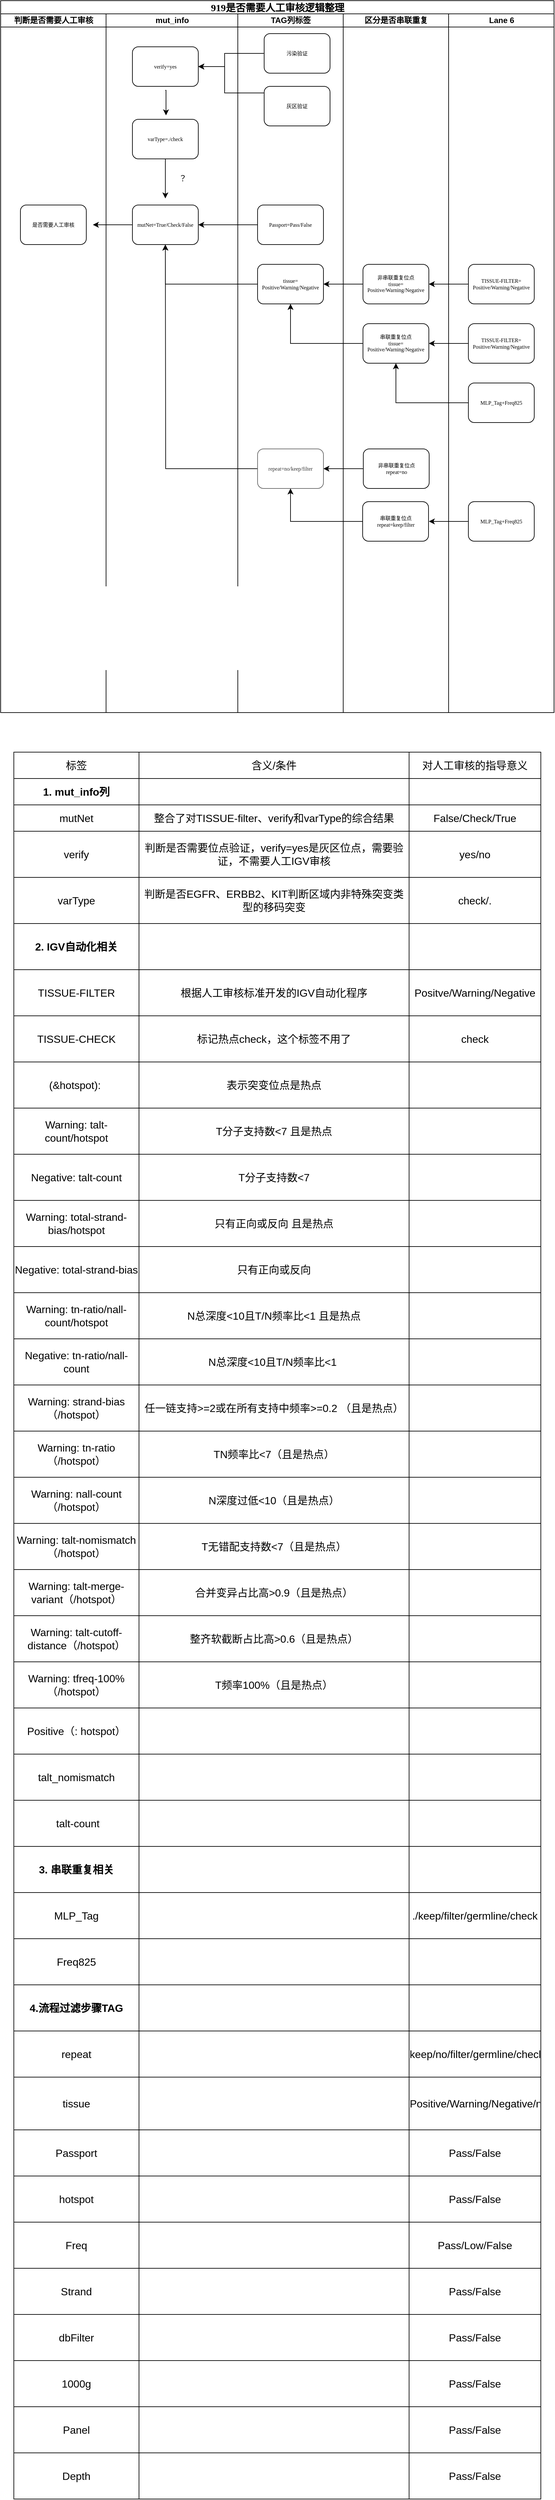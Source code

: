 <mxfile version="23.1.5" type="github" pages="2">
  <diagram name="Page-1" id="74e2e168-ea6b-b213-b513-2b3c1d86103e">
    <mxGraphModel dx="1355" dy="755" grid="1" gridSize="10" guides="1" tooltips="1" connect="1" arrows="1" fold="1" page="1" pageScale="1" pageWidth="1100" pageHeight="850" background="none" math="0" shadow="0">
      <root>
        <mxCell id="0" />
        <mxCell id="1" parent="0" />
        <mxCell id="77e6c97f196da883-1" value="&lt;font style=&quot;font-size: 15px;&quot;&gt;919是否需要人工审核逻辑整理&lt;/font&gt;" style="swimlane;html=1;childLayout=stackLayout;startSize=20;rounded=0;shadow=0;labelBackgroundColor=none;strokeWidth=1;fontFamily=Verdana;fontSize=8;align=center;" parent="1" vertex="1">
          <mxGeometry x="70" y="10" width="840" height="1080" as="geometry" />
        </mxCell>
        <mxCell id="77e6c97f196da883-2" value="判断是否需要人工审核" style="swimlane;html=1;startSize=20;" parent="77e6c97f196da883-1" vertex="1">
          <mxGeometry y="20" width="160" height="1060" as="geometry" />
        </mxCell>
        <mxCell id="77e6c97f196da883-8" value="是否需要人工审核" style="rounded=1;whiteSpace=wrap;html=1;shadow=0;labelBackgroundColor=none;strokeWidth=1;fontFamily=Verdana;fontSize=8;align=center;fillColor=none;" parent="77e6c97f196da883-2" vertex="1">
          <mxGeometry x="30" y="290" width="100" height="60" as="geometry" />
        </mxCell>
        <mxCell id="77e6c97f196da883-3" value="mut_info" style="swimlane;html=1;startSize=20;" parent="77e6c97f196da883-1" vertex="1">
          <mxGeometry x="160" y="20" width="200" height="1060" as="geometry" />
        </mxCell>
        <mxCell id="77e6c97f196da883-11" value="verify=yes" style="rounded=1;whiteSpace=wrap;html=1;shadow=0;labelBackgroundColor=none;strokeWidth=1;fontFamily=Verdana;fontSize=8;align=center;fillColor=none;" parent="77e6c97f196da883-3" vertex="1">
          <mxGeometry x="40" y="50" width="100" height="60" as="geometry" />
        </mxCell>
        <mxCell id="QHpl8Yz81FgTYKZgwHpx-25" style="edgeStyle=orthogonalEdgeStyle;rounded=0;orthogonalLoop=1;jettySize=auto;html=1;exitX=0;exitY=0.5;exitDx=0;exitDy=0;" edge="1" parent="77e6c97f196da883-3" source="77e6c97f196da883-12">
          <mxGeometry relative="1" as="geometry">
            <mxPoint x="-20" y="320" as="targetPoint" />
          </mxGeometry>
        </mxCell>
        <mxCell id="77e6c97f196da883-12" value="mutNet=True/Check/False" style="rounded=1;whiteSpace=wrap;html=1;shadow=0;labelBackgroundColor=none;strokeWidth=1;fontFamily=Verdana;fontSize=8;align=center;fillColor=none;" parent="77e6c97f196da883-3" vertex="1">
          <mxGeometry x="40" y="290" width="100" height="60" as="geometry" />
        </mxCell>
        <mxCell id="gROawkm3clonCkUMPsZn-80" style="edgeStyle=orthogonalEdgeStyle;rounded=0;orthogonalLoop=1;jettySize=auto;html=1;" parent="77e6c97f196da883-3" source="gROawkm3clonCkUMPsZn-16" edge="1">
          <mxGeometry relative="1" as="geometry">
            <mxPoint x="90" y="280" as="targetPoint" />
          </mxGeometry>
        </mxCell>
        <mxCell id="gROawkm3clonCkUMPsZn-16" value="varType=./check" style="rounded=1;whiteSpace=wrap;html=1;shadow=0;labelBackgroundColor=none;strokeWidth=1;fontFamily=Verdana;fontSize=8;align=center;fillColor=none;" parent="77e6c97f196da883-3" vertex="1">
          <mxGeometry x="40" y="160" width="100" height="60" as="geometry" />
        </mxCell>
        <mxCell id="gROawkm3clonCkUMPsZn-81" value="？" style="text;html=1;align=center;verticalAlign=middle;resizable=0;points=[];autosize=1;strokeColor=none;fillColor=none;" parent="77e6c97f196da883-3" vertex="1">
          <mxGeometry x="96" y="235" width="40" height="30" as="geometry" />
        </mxCell>
        <mxCell id="77e6c97f196da883-4" value="TAG列标签" style="swimlane;html=1;startSize=20;" parent="77e6c97f196da883-1" vertex="1">
          <mxGeometry x="360" y="20" width="160" height="1060" as="geometry" />
        </mxCell>
        <mxCell id="gROawkm3clonCkUMPsZn-7" value="Passport=Pass/False" style="rounded=1;whiteSpace=wrap;html=1;shadow=0;labelBackgroundColor=none;strokeWidth=1;fontFamily=Verdana;fontSize=8;align=center;fillColor=none;" parent="77e6c97f196da883-4" vertex="1">
          <mxGeometry x="30" y="290" width="100" height="60" as="geometry" />
        </mxCell>
        <mxCell id="gROawkm3clonCkUMPsZn-6" value="tissue=&lt;br&gt;Positive/Warning/Negative" style="rounded=1;whiteSpace=wrap;html=1;shadow=0;labelBackgroundColor=none;strokeWidth=1;fontFamily=Verdana;fontSize=8;align=center;fillColor=none;" parent="77e6c97f196da883-4" vertex="1">
          <mxGeometry x="30" y="380" width="100" height="60" as="geometry" />
        </mxCell>
        <mxCell id="Gz6j1d04SvAU4OI1xCj5-19" style="edgeStyle=orthogonalEdgeStyle;rounded=0;orthogonalLoop=1;jettySize=auto;html=1;exitX=0;exitY=0.5;exitDx=0;exitDy=0;" parent="77e6c97f196da883-4" source="gROawkm3clonCkUMPsZn-8" edge="1">
          <mxGeometry relative="1" as="geometry">
            <mxPoint x="-110" y="350" as="targetPoint" />
          </mxGeometry>
        </mxCell>
        <mxCell id="gROawkm3clonCkUMPsZn-8" value="repeat=no/keep/filter" style="rounded=1;whiteSpace=wrap;html=1;shadow=0;labelBackgroundColor=none;strokeWidth=1;fontFamily=Verdana;fontSize=8;align=center;fillColor=none;fontColor=#333333;strokeColor=#666666;" parent="77e6c97f196da883-4" vertex="1">
          <mxGeometry x="30" y="660" width="100" height="60" as="geometry" />
        </mxCell>
        <mxCell id="gROawkm3clonCkUMPsZn-21" value="污染验证" style="rounded=1;whiteSpace=wrap;html=1;shadow=0;labelBackgroundColor=none;strokeWidth=1;fontFamily=Verdana;fontSize=8;align=center;fillColor=none;" parent="77e6c97f196da883-4" vertex="1">
          <mxGeometry x="40" y="30" width="100" height="60" as="geometry" />
        </mxCell>
        <mxCell id="gROawkm3clonCkUMPsZn-22" value="灰区验证" style="rounded=1;whiteSpace=wrap;html=1;shadow=0;labelBackgroundColor=none;strokeWidth=1;fontFamily=Verdana;fontSize=8;align=center;fillColor=none;" parent="77e6c97f196da883-4" vertex="1">
          <mxGeometry x="40" y="110" width="100" height="60" as="geometry" />
        </mxCell>
        <mxCell id="gROawkm3clonCkUMPsZn-23" style="edgeStyle=orthogonalEdgeStyle;rounded=0;orthogonalLoop=1;jettySize=auto;html=1;exitX=0.5;exitY=1;exitDx=0;exitDy=0;" parent="77e6c97f196da883-4" source="gROawkm3clonCkUMPsZn-22" target="gROawkm3clonCkUMPsZn-22" edge="1">
          <mxGeometry relative="1" as="geometry" />
        </mxCell>
        <mxCell id="77e6c97f196da883-5" value="区分是否串联重复" style="swimlane;html=1;startSize=20;" parent="77e6c97f196da883-1" vertex="1">
          <mxGeometry x="520" y="20" width="160" height="1060" as="geometry" />
        </mxCell>
        <mxCell id="77e6c97f196da883-14" value="非串联重复位点&lt;br&gt;tissue=&lt;br style=&quot;border-color: var(--border-color);&quot;&gt;Positive/Warning/Negative" style="rounded=1;whiteSpace=wrap;html=1;shadow=0;labelBackgroundColor=none;strokeWidth=1;fontFamily=Verdana;fontSize=8;align=center;fillColor=none;" parent="77e6c97f196da883-5" vertex="1">
          <mxGeometry x="30" y="380" width="100" height="60" as="geometry" />
        </mxCell>
        <mxCell id="77e6c97f196da883-19" value="串联重复位点&lt;br&gt;repeat=keep/filter" style="rounded=1;whiteSpace=wrap;html=1;shadow=0;labelBackgroundColor=none;strokeWidth=1;fontFamily=Verdana;fontSize=8;align=center;fillColor=none;" parent="77e6c97f196da883-5" vertex="1">
          <mxGeometry x="29.5" y="740" width="100" height="60" as="geometry" />
        </mxCell>
        <mxCell id="gROawkm3clonCkUMPsZn-14" value="非串联重复位点&lt;br&gt;repeat=no" style="rounded=1;whiteSpace=wrap;html=1;shadow=0;labelBackgroundColor=none;strokeWidth=1;fontFamily=Verdana;fontSize=8;align=center;fillColor=none;" parent="77e6c97f196da883-5" vertex="1">
          <mxGeometry x="30.5" y="660" width="100" height="60" as="geometry" />
        </mxCell>
        <mxCell id="gROawkm3clonCkUMPsZn-15" value="串联重复位点&lt;br&gt;tissue=&lt;br style=&quot;border-color: var(--border-color);&quot;&gt;Positive/Warning/Negative" style="rounded=1;whiteSpace=wrap;html=1;shadow=0;labelBackgroundColor=none;strokeWidth=1;fontFamily=Verdana;fontSize=8;align=center;fillColor=none;" parent="77e6c97f196da883-5" vertex="1">
          <mxGeometry x="30" y="470" width="100" height="60" as="geometry" />
        </mxCell>
        <mxCell id="77e6c97f196da883-7" value="Lane 6" style="swimlane;html=1;startSize=20;" parent="77e6c97f196da883-1" vertex="1">
          <mxGeometry x="680" y="20" width="160" height="1060" as="geometry" />
        </mxCell>
        <mxCell id="gROawkm3clonCkUMPsZn-48" value="TISSUE-FILTER=&lt;br&gt;Positive/Warning/Negative" style="rounded=1;whiteSpace=wrap;html=1;shadow=0;labelBackgroundColor=none;strokeWidth=1;fontFamily=Verdana;fontSize=8;align=center;fillColor=none;" parent="77e6c97f196da883-7" vertex="1">
          <mxGeometry x="30" y="380" width="100" height="60" as="geometry" />
        </mxCell>
        <mxCell id="gROawkm3clonCkUMPsZn-49" value="TISSUE-FILTER=&lt;br style=&quot;border-color: var(--border-color);&quot;&gt;Positive/Warning/Negative" style="rounded=1;whiteSpace=wrap;html=1;shadow=0;labelBackgroundColor=none;strokeWidth=1;fontFamily=Verdana;fontSize=8;align=center;fillColor=none;" parent="77e6c97f196da883-7" vertex="1">
          <mxGeometry x="30" y="470" width="100" height="60" as="geometry" />
        </mxCell>
        <mxCell id="gROawkm3clonCkUMPsZn-77" value="MLP_Tag+Freq825" style="rounded=1;whiteSpace=wrap;html=1;shadow=0;labelBackgroundColor=none;strokeWidth=1;fontFamily=Verdana;fontSize=8;align=center;fillColor=none;" parent="77e6c97f196da883-7" vertex="1">
          <mxGeometry x="30" y="560" width="100" height="60" as="geometry" />
        </mxCell>
        <mxCell id="Gz6j1d04SvAU4OI1xCj5-6" style="edgeStyle=orthogonalEdgeStyle;rounded=0;orthogonalLoop=1;jettySize=auto;html=1;exitX=0;exitY=0.5;exitDx=0;exitDy=0;" parent="77e6c97f196da883-7" edge="1">
          <mxGeometry relative="1" as="geometry">
            <mxPoint x="-30" y="770" as="targetPoint" />
            <mxPoint x="30" y="770" as="sourcePoint" />
          </mxGeometry>
        </mxCell>
        <mxCell id="Gz6j1d04SvAU4OI1xCj5-10" value="MLP_Tag+Freq825" style="rounded=1;whiteSpace=wrap;html=1;shadow=0;labelBackgroundColor=none;strokeWidth=1;fontFamily=Verdana;fontSize=8;align=center;fillColor=none;" parent="77e6c97f196da883-7" vertex="1">
          <mxGeometry x="30" y="740" width="100" height="60" as="geometry" />
        </mxCell>
        <mxCell id="gROawkm3clonCkUMPsZn-45" style="edgeStyle=orthogonalEdgeStyle;rounded=0;orthogonalLoop=1;jettySize=auto;html=1;" parent="77e6c97f196da883-1" source="gROawkm3clonCkUMPsZn-21" target="77e6c97f196da883-11" edge="1">
          <mxGeometry relative="1" as="geometry">
            <mxPoint x="310" y="80" as="targetPoint" />
            <Array as="points">
              <mxPoint x="340" y="80" />
              <mxPoint x="340" y="100" />
            </Array>
          </mxGeometry>
        </mxCell>
        <mxCell id="gROawkm3clonCkUMPsZn-46" style="edgeStyle=orthogonalEdgeStyle;rounded=0;orthogonalLoop=1;jettySize=auto;html=1;entryX=1;entryY=0.5;entryDx=0;entryDy=0;" parent="77e6c97f196da883-1" source="gROawkm3clonCkUMPsZn-22" target="77e6c97f196da883-11" edge="1">
          <mxGeometry relative="1" as="geometry">
            <Array as="points">
              <mxPoint x="340" y="140" />
              <mxPoint x="340" y="100" />
            </Array>
          </mxGeometry>
        </mxCell>
        <mxCell id="Gz6j1d04SvAU4OI1xCj5-1" style="edgeStyle=orthogonalEdgeStyle;rounded=0;orthogonalLoop=1;jettySize=auto;html=1;entryX=1;entryY=0.5;entryDx=0;entryDy=0;" parent="77e6c97f196da883-1" source="77e6c97f196da883-14" target="gROawkm3clonCkUMPsZn-6" edge="1">
          <mxGeometry relative="1" as="geometry" />
        </mxCell>
        <mxCell id="Gz6j1d04SvAU4OI1xCj5-2" style="edgeStyle=orthogonalEdgeStyle;rounded=0;orthogonalLoop=1;jettySize=auto;html=1;entryX=0.5;entryY=1;entryDx=0;entryDy=0;" parent="77e6c97f196da883-1" source="gROawkm3clonCkUMPsZn-15" target="gROawkm3clonCkUMPsZn-6" edge="1">
          <mxGeometry relative="1" as="geometry" />
        </mxCell>
        <mxCell id="Gz6j1d04SvAU4OI1xCj5-3" style="edgeStyle=orthogonalEdgeStyle;rounded=0;orthogonalLoop=1;jettySize=auto;html=1;exitX=0;exitY=0.5;exitDx=0;exitDy=0;" parent="77e6c97f196da883-1" source="gROawkm3clonCkUMPsZn-14" target="gROawkm3clonCkUMPsZn-8" edge="1">
          <mxGeometry relative="1" as="geometry" />
        </mxCell>
        <mxCell id="Gz6j1d04SvAU4OI1xCj5-4" style="edgeStyle=orthogonalEdgeStyle;rounded=0;orthogonalLoop=1;jettySize=auto;html=1;exitX=0;exitY=0.5;exitDx=0;exitDy=0;entryX=0.5;entryY=1;entryDx=0;entryDy=0;" parent="77e6c97f196da883-1" source="77e6c97f196da883-19" target="gROawkm3clonCkUMPsZn-8" edge="1">
          <mxGeometry relative="1" as="geometry" />
        </mxCell>
        <mxCell id="Gz6j1d04SvAU4OI1xCj5-5" style="edgeStyle=orthogonalEdgeStyle;rounded=0;orthogonalLoop=1;jettySize=auto;html=1;entryX=1;entryY=0.5;entryDx=0;entryDy=0;" parent="77e6c97f196da883-1" source="gROawkm3clonCkUMPsZn-48" target="77e6c97f196da883-14" edge="1">
          <mxGeometry relative="1" as="geometry" />
        </mxCell>
        <mxCell id="Gz6j1d04SvAU4OI1xCj5-8" style="edgeStyle=orthogonalEdgeStyle;rounded=0;orthogonalLoop=1;jettySize=auto;html=1;entryX=0.5;entryY=1;entryDx=0;entryDy=0;" parent="77e6c97f196da883-1" source="gROawkm3clonCkUMPsZn-77" target="gROawkm3clonCkUMPsZn-15" edge="1">
          <mxGeometry relative="1" as="geometry" />
        </mxCell>
        <mxCell id="Gz6j1d04SvAU4OI1xCj5-9" style="edgeStyle=orthogonalEdgeStyle;rounded=0;orthogonalLoop=1;jettySize=auto;html=1;exitX=0;exitY=0.5;exitDx=0;exitDy=0;entryX=1;entryY=0.5;entryDx=0;entryDy=0;" parent="77e6c97f196da883-1" source="gROawkm3clonCkUMPsZn-49" target="gROawkm3clonCkUMPsZn-15" edge="1">
          <mxGeometry relative="1" as="geometry" />
        </mxCell>
        <mxCell id="Gz6j1d04SvAU4OI1xCj5-17" style="edgeStyle=orthogonalEdgeStyle;rounded=0;orthogonalLoop=1;jettySize=auto;html=1;exitX=0;exitY=0.5;exitDx=0;exitDy=0;entryX=1;entryY=0.5;entryDx=0;entryDy=0;" parent="77e6c97f196da883-1" source="gROawkm3clonCkUMPsZn-7" target="77e6c97f196da883-12" edge="1">
          <mxGeometry relative="1" as="geometry">
            <Array as="points">
              <mxPoint x="390" y="340" />
            </Array>
          </mxGeometry>
        </mxCell>
        <mxCell id="Gz6j1d04SvAU4OI1xCj5-18" style="edgeStyle=orthogonalEdgeStyle;rounded=0;orthogonalLoop=1;jettySize=auto;html=1;exitX=0;exitY=0.5;exitDx=0;exitDy=0;entryX=0.5;entryY=1;entryDx=0;entryDy=0;" parent="77e6c97f196da883-1" source="gROawkm3clonCkUMPsZn-6" target="77e6c97f196da883-12" edge="1">
          <mxGeometry relative="1" as="geometry" />
        </mxCell>
        <mxCell id="Gz6j1d04SvAU4OI1xCj5-11" style="edgeStyle=orthogonalEdgeStyle;rounded=0;orthogonalLoop=1;jettySize=auto;html=1;" parent="1" edge="1">
          <mxGeometry relative="1" as="geometry">
            <mxPoint x="321" y="184" as="targetPoint" />
            <mxPoint x="320" y="146" as="sourcePoint" />
          </mxGeometry>
        </mxCell>
        <mxCell id="_ojp3V_NxjRKTb740ofn-3" value="" style="shape=table;startSize=0;container=1;collapsible=0;childLayout=tableLayout;fontSize=16;" parent="1" vertex="1">
          <mxGeometry x="90" y="1150" width="800" height="2650" as="geometry" />
        </mxCell>
        <mxCell id="_ojp3V_NxjRKTb740ofn-4" value="" style="shape=tableRow;horizontal=0;startSize=0;swimlaneHead=0;swimlaneBody=0;strokeColor=inherit;top=0;left=0;bottom=0;right=0;collapsible=0;dropTarget=0;fillColor=none;points=[[0,0.5],[1,0.5]];portConstraint=eastwest;fontSize=16;" parent="_ojp3V_NxjRKTb740ofn-3" vertex="1">
          <mxGeometry width="800" height="40" as="geometry" />
        </mxCell>
        <mxCell id="_ojp3V_NxjRKTb740ofn-5" value="标签" style="shape=partialRectangle;html=1;whiteSpace=wrap;connectable=0;strokeColor=inherit;overflow=hidden;fillColor=none;top=0;left=0;bottom=0;right=0;pointerEvents=1;fontSize=16;" parent="_ojp3V_NxjRKTb740ofn-4" vertex="1">
          <mxGeometry width="190" height="40" as="geometry">
            <mxRectangle width="190" height="40" as="alternateBounds" />
          </mxGeometry>
        </mxCell>
        <mxCell id="_ojp3V_NxjRKTb740ofn-6" value="含义/条件" style="shape=partialRectangle;html=1;whiteSpace=wrap;connectable=0;strokeColor=inherit;overflow=hidden;fillColor=none;top=0;left=0;bottom=0;right=0;pointerEvents=1;fontSize=16;" parent="_ojp3V_NxjRKTb740ofn-4" vertex="1">
          <mxGeometry x="190" width="410" height="40" as="geometry">
            <mxRectangle width="410" height="40" as="alternateBounds" />
          </mxGeometry>
        </mxCell>
        <mxCell id="_ojp3V_NxjRKTb740ofn-7" value="对人工审核的指导意义" style="shape=partialRectangle;html=1;whiteSpace=wrap;connectable=0;strokeColor=inherit;overflow=hidden;fillColor=none;top=0;left=0;bottom=0;right=0;pointerEvents=1;fontSize=16;" parent="_ojp3V_NxjRKTb740ofn-4" vertex="1">
          <mxGeometry x="600" width="200" height="40" as="geometry">
            <mxRectangle width="200" height="40" as="alternateBounds" />
          </mxGeometry>
        </mxCell>
        <mxCell id="QHpl8Yz81FgTYKZgwHpx-1" value="" style="shape=tableRow;horizontal=0;startSize=0;swimlaneHead=0;swimlaneBody=0;strokeColor=inherit;top=0;left=0;bottom=0;right=0;collapsible=0;dropTarget=0;fillColor=none;points=[[0,0.5],[1,0.5]];portConstraint=eastwest;fontSize=16;" vertex="1" parent="_ojp3V_NxjRKTb740ofn-3">
          <mxGeometry y="40" width="800" height="40" as="geometry" />
        </mxCell>
        <mxCell id="QHpl8Yz81FgTYKZgwHpx-2" value="&lt;b&gt;1. mut_info列&lt;/b&gt;" style="shape=partialRectangle;html=1;whiteSpace=wrap;connectable=0;strokeColor=inherit;overflow=hidden;fillColor=none;top=0;left=0;bottom=0;right=0;pointerEvents=1;fontSize=16;" vertex="1" parent="QHpl8Yz81FgTYKZgwHpx-1">
          <mxGeometry width="190" height="40" as="geometry">
            <mxRectangle width="190" height="40" as="alternateBounds" />
          </mxGeometry>
        </mxCell>
        <mxCell id="QHpl8Yz81FgTYKZgwHpx-3" value="" style="shape=partialRectangle;html=1;whiteSpace=wrap;connectable=0;strokeColor=inherit;overflow=hidden;fillColor=none;top=0;left=0;bottom=0;right=0;pointerEvents=1;fontSize=16;" vertex="1" parent="QHpl8Yz81FgTYKZgwHpx-1">
          <mxGeometry x="190" width="410" height="40" as="geometry">
            <mxRectangle width="410" height="40" as="alternateBounds" />
          </mxGeometry>
        </mxCell>
        <mxCell id="QHpl8Yz81FgTYKZgwHpx-4" value="" style="shape=partialRectangle;html=1;whiteSpace=wrap;connectable=0;strokeColor=inherit;overflow=hidden;fillColor=none;top=0;left=0;bottom=0;right=0;pointerEvents=1;fontSize=16;" vertex="1" parent="QHpl8Yz81FgTYKZgwHpx-1">
          <mxGeometry x="600" width="200" height="40" as="geometry">
            <mxRectangle width="200" height="40" as="alternateBounds" />
          </mxGeometry>
        </mxCell>
        <mxCell id="_ojp3V_NxjRKTb740ofn-8" value="" style="shape=tableRow;horizontal=0;startSize=0;swimlaneHead=0;swimlaneBody=0;strokeColor=inherit;top=0;left=0;bottom=0;right=0;collapsible=0;dropTarget=0;fillColor=none;points=[[0,0.5],[1,0.5]];portConstraint=eastwest;fontSize=16;" parent="_ojp3V_NxjRKTb740ofn-3" vertex="1">
          <mxGeometry y="80" width="800" height="40" as="geometry" />
        </mxCell>
        <mxCell id="_ojp3V_NxjRKTb740ofn-9" value="mutNet" style="shape=partialRectangle;html=1;whiteSpace=wrap;connectable=0;strokeColor=inherit;overflow=hidden;fillColor=none;top=0;left=0;bottom=0;right=0;pointerEvents=1;fontSize=16;" parent="_ojp3V_NxjRKTb740ofn-8" vertex="1">
          <mxGeometry width="190" height="40" as="geometry">
            <mxRectangle width="190" height="40" as="alternateBounds" />
          </mxGeometry>
        </mxCell>
        <mxCell id="_ojp3V_NxjRKTb740ofn-10" value="整合了对TISSUE-filter、verify和varType的综合结果" style="shape=partialRectangle;html=1;whiteSpace=wrap;connectable=0;strokeColor=inherit;overflow=hidden;fillColor=none;top=0;left=0;bottom=0;right=0;pointerEvents=1;fontSize=16;" parent="_ojp3V_NxjRKTb740ofn-8" vertex="1">
          <mxGeometry x="190" width="410" height="40" as="geometry">
            <mxRectangle width="410" height="40" as="alternateBounds" />
          </mxGeometry>
        </mxCell>
        <mxCell id="_ojp3V_NxjRKTb740ofn-11" value="False/Check/True" style="shape=partialRectangle;html=1;whiteSpace=wrap;connectable=0;strokeColor=inherit;overflow=hidden;fillColor=none;top=0;left=0;bottom=0;right=0;pointerEvents=1;fontSize=16;" parent="_ojp3V_NxjRKTb740ofn-8" vertex="1">
          <mxGeometry x="600" width="200" height="40" as="geometry">
            <mxRectangle width="200" height="40" as="alternateBounds" />
          </mxGeometry>
        </mxCell>
        <mxCell id="_ojp3V_NxjRKTb740ofn-12" value="" style="shape=tableRow;horizontal=0;startSize=0;swimlaneHead=0;swimlaneBody=0;strokeColor=inherit;top=0;left=0;bottom=0;right=0;collapsible=0;dropTarget=0;fillColor=none;points=[[0,0.5],[1,0.5]];portConstraint=eastwest;fontSize=16;" parent="_ojp3V_NxjRKTb740ofn-3" vertex="1">
          <mxGeometry y="120" width="800" height="70" as="geometry" />
        </mxCell>
        <mxCell id="_ojp3V_NxjRKTb740ofn-13" value="verify" style="shape=partialRectangle;html=1;whiteSpace=wrap;connectable=0;strokeColor=inherit;overflow=hidden;fillColor=none;top=0;left=0;bottom=0;right=0;pointerEvents=1;fontSize=16;" parent="_ojp3V_NxjRKTb740ofn-12" vertex="1">
          <mxGeometry width="190" height="70" as="geometry">
            <mxRectangle width="190" height="70" as="alternateBounds" />
          </mxGeometry>
        </mxCell>
        <mxCell id="_ojp3V_NxjRKTb740ofn-14" value="判断是否需要位点验证，verify=yes是灰区位点，需要验证，不需要人工IGV审核" style="shape=partialRectangle;html=1;whiteSpace=wrap;connectable=0;strokeColor=inherit;overflow=hidden;fillColor=none;top=0;left=0;bottom=0;right=0;pointerEvents=1;fontSize=16;" parent="_ojp3V_NxjRKTb740ofn-12" vertex="1">
          <mxGeometry x="190" width="410" height="70" as="geometry">
            <mxRectangle width="410" height="70" as="alternateBounds" />
          </mxGeometry>
        </mxCell>
        <mxCell id="_ojp3V_NxjRKTb740ofn-15" value="yes/no" style="shape=partialRectangle;html=1;whiteSpace=wrap;connectable=0;strokeColor=inherit;overflow=hidden;fillColor=none;top=0;left=0;bottom=0;right=0;pointerEvents=1;fontSize=16;" parent="_ojp3V_NxjRKTb740ofn-12" vertex="1">
          <mxGeometry x="600" width="200" height="70" as="geometry">
            <mxRectangle width="200" height="70" as="alternateBounds" />
          </mxGeometry>
        </mxCell>
        <mxCell id="_ojp3V_NxjRKTb740ofn-16" value="" style="shape=tableRow;horizontal=0;startSize=0;swimlaneHead=0;swimlaneBody=0;strokeColor=inherit;top=0;left=0;bottom=0;right=0;collapsible=0;dropTarget=0;fillColor=none;points=[[0,0.5],[1,0.5]];portConstraint=eastwest;fontSize=16;" parent="_ojp3V_NxjRKTb740ofn-3" vertex="1">
          <mxGeometry y="190" width="800" height="70" as="geometry" />
        </mxCell>
        <mxCell id="_ojp3V_NxjRKTb740ofn-17" value="varType" style="shape=partialRectangle;html=1;whiteSpace=wrap;connectable=0;strokeColor=inherit;overflow=hidden;fillColor=none;top=0;left=0;bottom=0;right=0;pointerEvents=1;fontSize=16;" parent="_ojp3V_NxjRKTb740ofn-16" vertex="1">
          <mxGeometry width="190" height="70" as="geometry">
            <mxRectangle width="190" height="70" as="alternateBounds" />
          </mxGeometry>
        </mxCell>
        <mxCell id="_ojp3V_NxjRKTb740ofn-18" value="判断是否EGFR、ERBB2、KIT判断区域内非特殊突变类型的移码突变" style="shape=partialRectangle;html=1;whiteSpace=wrap;connectable=0;strokeColor=inherit;overflow=hidden;fillColor=none;top=0;left=0;bottom=0;right=0;pointerEvents=1;fontSize=16;" parent="_ojp3V_NxjRKTb740ofn-16" vertex="1">
          <mxGeometry x="190" width="410" height="70" as="geometry">
            <mxRectangle width="410" height="70" as="alternateBounds" />
          </mxGeometry>
        </mxCell>
        <mxCell id="_ojp3V_NxjRKTb740ofn-19" value="check/." style="shape=partialRectangle;html=1;whiteSpace=wrap;connectable=0;strokeColor=inherit;overflow=hidden;fillColor=none;top=0;left=0;bottom=0;right=0;pointerEvents=1;fontSize=16;" parent="_ojp3V_NxjRKTb740ofn-16" vertex="1">
          <mxGeometry x="600" width="200" height="70" as="geometry">
            <mxRectangle width="200" height="70" as="alternateBounds" />
          </mxGeometry>
        </mxCell>
        <mxCell id="QHpl8Yz81FgTYKZgwHpx-5" value="" style="shape=tableRow;horizontal=0;startSize=0;swimlaneHead=0;swimlaneBody=0;strokeColor=inherit;top=0;left=0;bottom=0;right=0;collapsible=0;dropTarget=0;fillColor=none;points=[[0,0.5],[1,0.5]];portConstraint=eastwest;fontSize=16;fontStyle=1" vertex="1" parent="_ojp3V_NxjRKTb740ofn-3">
          <mxGeometry y="260" width="800" height="70" as="geometry" />
        </mxCell>
        <mxCell id="QHpl8Yz81FgTYKZgwHpx-6" value="&lt;b&gt;2. IGV自动化相关&lt;/b&gt;" style="shape=partialRectangle;html=1;whiteSpace=wrap;connectable=0;strokeColor=inherit;overflow=hidden;fillColor=none;top=0;left=0;bottom=0;right=0;pointerEvents=1;fontSize=16;" vertex="1" parent="QHpl8Yz81FgTYKZgwHpx-5">
          <mxGeometry width="190" height="70" as="geometry">
            <mxRectangle width="190" height="70" as="alternateBounds" />
          </mxGeometry>
        </mxCell>
        <mxCell id="QHpl8Yz81FgTYKZgwHpx-7" value="" style="shape=partialRectangle;html=1;whiteSpace=wrap;connectable=0;strokeColor=inherit;overflow=hidden;fillColor=none;top=0;left=0;bottom=0;right=0;pointerEvents=1;fontSize=16;" vertex="1" parent="QHpl8Yz81FgTYKZgwHpx-5">
          <mxGeometry x="190" width="410" height="70" as="geometry">
            <mxRectangle width="410" height="70" as="alternateBounds" />
          </mxGeometry>
        </mxCell>
        <mxCell id="QHpl8Yz81FgTYKZgwHpx-8" value="" style="shape=partialRectangle;html=1;whiteSpace=wrap;connectable=0;strokeColor=inherit;overflow=hidden;fillColor=none;top=0;left=0;bottom=0;right=0;pointerEvents=1;fontSize=16;" vertex="1" parent="QHpl8Yz81FgTYKZgwHpx-5">
          <mxGeometry x="600" width="200" height="70" as="geometry">
            <mxRectangle width="200" height="70" as="alternateBounds" />
          </mxGeometry>
        </mxCell>
        <mxCell id="_ojp3V_NxjRKTb740ofn-20" value="" style="shape=tableRow;horizontal=0;startSize=0;swimlaneHead=0;swimlaneBody=0;strokeColor=inherit;top=0;left=0;bottom=0;right=0;collapsible=0;dropTarget=0;fillColor=none;points=[[0,0.5],[1,0.5]];portConstraint=eastwest;fontSize=16;" parent="_ojp3V_NxjRKTb740ofn-3" vertex="1">
          <mxGeometry y="330" width="800" height="70" as="geometry" />
        </mxCell>
        <mxCell id="_ojp3V_NxjRKTb740ofn-21" value="TISSUE-FILTER" style="shape=partialRectangle;html=1;whiteSpace=wrap;connectable=0;strokeColor=inherit;overflow=hidden;fillColor=none;top=0;left=0;bottom=0;right=0;pointerEvents=1;fontSize=16;" parent="_ojp3V_NxjRKTb740ofn-20" vertex="1">
          <mxGeometry width="190" height="70" as="geometry">
            <mxRectangle width="190" height="70" as="alternateBounds" />
          </mxGeometry>
        </mxCell>
        <mxCell id="_ojp3V_NxjRKTb740ofn-22" value="根据人工审核标准开发的IGV自动化程序" style="shape=partialRectangle;html=1;whiteSpace=wrap;connectable=0;strokeColor=inherit;overflow=hidden;fillColor=none;top=0;left=0;bottom=0;right=0;pointerEvents=1;fontSize=16;" parent="_ojp3V_NxjRKTb740ofn-20" vertex="1">
          <mxGeometry x="190" width="410" height="70" as="geometry">
            <mxRectangle width="410" height="70" as="alternateBounds" />
          </mxGeometry>
        </mxCell>
        <mxCell id="_ojp3V_NxjRKTb740ofn-23" value="Positve/Warning/Negative" style="shape=partialRectangle;html=1;whiteSpace=wrap;connectable=0;strokeColor=inherit;overflow=hidden;fillColor=none;top=0;left=0;bottom=0;right=0;pointerEvents=1;fontSize=16;" parent="_ojp3V_NxjRKTb740ofn-20" vertex="1">
          <mxGeometry x="600" width="200" height="70" as="geometry">
            <mxRectangle width="200" height="70" as="alternateBounds" />
          </mxGeometry>
        </mxCell>
        <mxCell id="QHpl8Yz81FgTYKZgwHpx-9" value="" style="shape=tableRow;horizontal=0;startSize=0;swimlaneHead=0;swimlaneBody=0;strokeColor=inherit;top=0;left=0;bottom=0;right=0;collapsible=0;dropTarget=0;fillColor=none;points=[[0,0.5],[1,0.5]];portConstraint=eastwest;fontSize=16;" vertex="1" parent="_ojp3V_NxjRKTb740ofn-3">
          <mxGeometry y="400" width="800" height="70" as="geometry" />
        </mxCell>
        <mxCell id="QHpl8Yz81FgTYKZgwHpx-10" value="TISSUE-CHECK" style="shape=partialRectangle;html=1;whiteSpace=wrap;connectable=0;strokeColor=inherit;overflow=hidden;fillColor=none;top=0;left=0;bottom=0;right=0;pointerEvents=1;fontSize=16;" vertex="1" parent="QHpl8Yz81FgTYKZgwHpx-9">
          <mxGeometry width="190" height="70" as="geometry">
            <mxRectangle width="190" height="70" as="alternateBounds" />
          </mxGeometry>
        </mxCell>
        <mxCell id="QHpl8Yz81FgTYKZgwHpx-11" value="标记热点check，这个标签不用了" style="shape=partialRectangle;html=1;whiteSpace=wrap;connectable=0;strokeColor=inherit;overflow=hidden;fillColor=none;top=0;left=0;bottom=0;right=0;pointerEvents=1;fontSize=16;" vertex="1" parent="QHpl8Yz81FgTYKZgwHpx-9">
          <mxGeometry x="190" width="410" height="70" as="geometry">
            <mxRectangle width="410" height="70" as="alternateBounds" />
          </mxGeometry>
        </mxCell>
        <mxCell id="QHpl8Yz81FgTYKZgwHpx-12" value="check" style="shape=partialRectangle;html=1;whiteSpace=wrap;connectable=0;strokeColor=inherit;overflow=hidden;fillColor=none;top=0;left=0;bottom=0;right=0;pointerEvents=1;fontSize=16;" vertex="1" parent="QHpl8Yz81FgTYKZgwHpx-9">
          <mxGeometry x="600" width="200" height="70" as="geometry">
            <mxRectangle width="200" height="70" as="alternateBounds" />
          </mxGeometry>
        </mxCell>
        <mxCell id="_ojp3V_NxjRKTb740ofn-24" value="" style="shape=tableRow;horizontal=0;startSize=0;swimlaneHead=0;swimlaneBody=0;strokeColor=inherit;top=0;left=0;bottom=0;right=0;collapsible=0;dropTarget=0;fillColor=none;points=[[0,0.5],[1,0.5]];portConstraint=eastwest;fontSize=16;" parent="_ojp3V_NxjRKTb740ofn-3" vertex="1">
          <mxGeometry y="470" width="800" height="70" as="geometry" />
        </mxCell>
        <mxCell id="_ojp3V_NxjRKTb740ofn-25" value="(&amp;amp;hotspot):&amp;nbsp;" style="shape=partialRectangle;html=1;whiteSpace=wrap;connectable=0;strokeColor=inherit;overflow=hidden;fillColor=none;top=0;left=0;bottom=0;right=0;pointerEvents=1;fontSize=16;" parent="_ojp3V_NxjRKTb740ofn-24" vertex="1">
          <mxGeometry width="190" height="70" as="geometry">
            <mxRectangle width="190" height="70" as="alternateBounds" />
          </mxGeometry>
        </mxCell>
        <mxCell id="_ojp3V_NxjRKTb740ofn-26" value="表示突变位点是热点" style="shape=partialRectangle;html=1;whiteSpace=wrap;connectable=0;strokeColor=inherit;overflow=hidden;fillColor=none;top=0;left=0;bottom=0;right=0;pointerEvents=1;fontSize=16;" parent="_ojp3V_NxjRKTb740ofn-24" vertex="1">
          <mxGeometry x="190" width="410" height="70" as="geometry">
            <mxRectangle width="410" height="70" as="alternateBounds" />
          </mxGeometry>
        </mxCell>
        <mxCell id="_ojp3V_NxjRKTb740ofn-27" value="" style="shape=partialRectangle;html=1;whiteSpace=wrap;connectable=0;strokeColor=inherit;overflow=hidden;fillColor=none;top=0;left=0;bottom=0;right=0;pointerEvents=1;fontSize=16;" parent="_ojp3V_NxjRKTb740ofn-24" vertex="1">
          <mxGeometry x="600" width="200" height="70" as="geometry">
            <mxRectangle width="200" height="70" as="alternateBounds" />
          </mxGeometry>
        </mxCell>
        <mxCell id="_ojp3V_NxjRKTb740ofn-28" value="" style="shape=tableRow;horizontal=0;startSize=0;swimlaneHead=0;swimlaneBody=0;strokeColor=inherit;top=0;left=0;bottom=0;right=0;collapsible=0;dropTarget=0;fillColor=none;points=[[0,0.5],[1,0.5]];portConstraint=eastwest;fontSize=16;" parent="_ojp3V_NxjRKTb740ofn-3" vertex="1">
          <mxGeometry y="540" width="800" height="70" as="geometry" />
        </mxCell>
        <mxCell id="_ojp3V_NxjRKTb740ofn-29" value="Warning: talt-count/hotspot" style="shape=partialRectangle;html=1;whiteSpace=wrap;connectable=0;strokeColor=inherit;overflow=hidden;fillColor=none;top=0;left=0;bottom=0;right=0;pointerEvents=1;fontSize=16;" parent="_ojp3V_NxjRKTb740ofn-28" vertex="1">
          <mxGeometry width="190" height="70" as="geometry">
            <mxRectangle width="190" height="70" as="alternateBounds" />
          </mxGeometry>
        </mxCell>
        <mxCell id="_ojp3V_NxjRKTb740ofn-30" value="T分子支持数&amp;lt;7 且是热点" style="shape=partialRectangle;html=1;whiteSpace=wrap;connectable=0;strokeColor=inherit;overflow=hidden;fillColor=none;top=0;left=0;bottom=0;right=0;pointerEvents=1;fontSize=16;" parent="_ojp3V_NxjRKTb740ofn-28" vertex="1">
          <mxGeometry x="190" width="410" height="70" as="geometry">
            <mxRectangle width="410" height="70" as="alternateBounds" />
          </mxGeometry>
        </mxCell>
        <mxCell id="_ojp3V_NxjRKTb740ofn-31" value="" style="shape=partialRectangle;html=1;whiteSpace=wrap;connectable=0;strokeColor=inherit;overflow=hidden;fillColor=none;top=0;left=0;bottom=0;right=0;pointerEvents=1;fontSize=16;" parent="_ojp3V_NxjRKTb740ofn-28" vertex="1">
          <mxGeometry x="600" width="200" height="70" as="geometry">
            <mxRectangle width="200" height="70" as="alternateBounds" />
          </mxGeometry>
        </mxCell>
        <mxCell id="_ojp3V_NxjRKTb740ofn-32" value="" style="shape=tableRow;horizontal=0;startSize=0;swimlaneHead=0;swimlaneBody=0;strokeColor=inherit;top=0;left=0;bottom=0;right=0;collapsible=0;dropTarget=0;fillColor=none;points=[[0,0.5],[1,0.5]];portConstraint=eastwest;fontSize=16;" parent="_ojp3V_NxjRKTb740ofn-3" vertex="1">
          <mxGeometry y="610" width="800" height="70" as="geometry" />
        </mxCell>
        <mxCell id="_ojp3V_NxjRKTb740ofn-33" value="Negative: talt-count" style="shape=partialRectangle;html=1;whiteSpace=wrap;connectable=0;strokeColor=inherit;overflow=hidden;fillColor=none;top=0;left=0;bottom=0;right=0;pointerEvents=1;fontSize=16;" parent="_ojp3V_NxjRKTb740ofn-32" vertex="1">
          <mxGeometry width="190" height="70" as="geometry">
            <mxRectangle width="190" height="70" as="alternateBounds" />
          </mxGeometry>
        </mxCell>
        <mxCell id="_ojp3V_NxjRKTb740ofn-34" value="T分子支持数&amp;lt;7" style="shape=partialRectangle;html=1;whiteSpace=wrap;connectable=0;strokeColor=inherit;overflow=hidden;fillColor=none;top=0;left=0;bottom=0;right=0;pointerEvents=1;fontSize=16;" parent="_ojp3V_NxjRKTb740ofn-32" vertex="1">
          <mxGeometry x="190" width="410" height="70" as="geometry">
            <mxRectangle width="410" height="70" as="alternateBounds" />
          </mxGeometry>
        </mxCell>
        <mxCell id="_ojp3V_NxjRKTb740ofn-35" value="" style="shape=partialRectangle;html=1;whiteSpace=wrap;connectable=0;strokeColor=inherit;overflow=hidden;fillColor=none;top=0;left=0;bottom=0;right=0;pointerEvents=1;fontSize=16;" parent="_ojp3V_NxjRKTb740ofn-32" vertex="1">
          <mxGeometry x="600" width="200" height="70" as="geometry">
            <mxRectangle width="200" height="70" as="alternateBounds" />
          </mxGeometry>
        </mxCell>
        <mxCell id="_ojp3V_NxjRKTb740ofn-36" value="" style="shape=tableRow;horizontal=0;startSize=0;swimlaneHead=0;swimlaneBody=0;strokeColor=inherit;top=0;left=0;bottom=0;right=0;collapsible=0;dropTarget=0;fillColor=none;points=[[0,0.5],[1,0.5]];portConstraint=eastwest;fontSize=16;" parent="_ojp3V_NxjRKTb740ofn-3" vertex="1">
          <mxGeometry y="680" width="800" height="70" as="geometry" />
        </mxCell>
        <mxCell id="_ojp3V_NxjRKTb740ofn-37" value="Warning: total-strand-bias/hotspot" style="shape=partialRectangle;html=1;whiteSpace=wrap;connectable=0;strokeColor=inherit;overflow=hidden;fillColor=none;top=0;left=0;bottom=0;right=0;pointerEvents=1;fontSize=16;" parent="_ojp3V_NxjRKTb740ofn-36" vertex="1">
          <mxGeometry width="190" height="70" as="geometry">
            <mxRectangle width="190" height="70" as="alternateBounds" />
          </mxGeometry>
        </mxCell>
        <mxCell id="_ojp3V_NxjRKTb740ofn-38" value="只有正向或反向 且是热点" style="shape=partialRectangle;html=1;whiteSpace=wrap;connectable=0;strokeColor=inherit;overflow=hidden;fillColor=none;top=0;left=0;bottom=0;right=0;pointerEvents=1;fontSize=16;" parent="_ojp3V_NxjRKTb740ofn-36" vertex="1">
          <mxGeometry x="190" width="410" height="70" as="geometry">
            <mxRectangle width="410" height="70" as="alternateBounds" />
          </mxGeometry>
        </mxCell>
        <mxCell id="_ojp3V_NxjRKTb740ofn-39" value="" style="shape=partialRectangle;html=1;whiteSpace=wrap;connectable=0;strokeColor=inherit;overflow=hidden;fillColor=none;top=0;left=0;bottom=0;right=0;pointerEvents=1;fontSize=16;" parent="_ojp3V_NxjRKTb740ofn-36" vertex="1">
          <mxGeometry x="600" width="200" height="70" as="geometry">
            <mxRectangle width="200" height="70" as="alternateBounds" />
          </mxGeometry>
        </mxCell>
        <mxCell id="_ojp3V_NxjRKTb740ofn-40" value="" style="shape=tableRow;horizontal=0;startSize=0;swimlaneHead=0;swimlaneBody=0;strokeColor=inherit;top=0;left=0;bottom=0;right=0;collapsible=0;dropTarget=0;fillColor=none;points=[[0,0.5],[1,0.5]];portConstraint=eastwest;fontSize=16;" parent="_ojp3V_NxjRKTb740ofn-3" vertex="1">
          <mxGeometry y="750" width="800" height="70" as="geometry" />
        </mxCell>
        <mxCell id="_ojp3V_NxjRKTb740ofn-41" value="Negative: total-strand-bias" style="shape=partialRectangle;html=1;whiteSpace=wrap;connectable=0;strokeColor=inherit;overflow=hidden;fillColor=none;top=0;left=0;bottom=0;right=0;pointerEvents=1;fontSize=16;" parent="_ojp3V_NxjRKTb740ofn-40" vertex="1">
          <mxGeometry width="190" height="70" as="geometry">
            <mxRectangle width="190" height="70" as="alternateBounds" />
          </mxGeometry>
        </mxCell>
        <mxCell id="_ojp3V_NxjRKTb740ofn-42" value="只有正向或反向" style="shape=partialRectangle;html=1;whiteSpace=wrap;connectable=0;strokeColor=inherit;overflow=hidden;fillColor=none;top=0;left=0;bottom=0;right=0;pointerEvents=1;fontSize=16;" parent="_ojp3V_NxjRKTb740ofn-40" vertex="1">
          <mxGeometry x="190" width="410" height="70" as="geometry">
            <mxRectangle width="410" height="70" as="alternateBounds" />
          </mxGeometry>
        </mxCell>
        <mxCell id="_ojp3V_NxjRKTb740ofn-43" value="" style="shape=partialRectangle;html=1;whiteSpace=wrap;connectable=0;strokeColor=inherit;overflow=hidden;fillColor=none;top=0;left=0;bottom=0;right=0;pointerEvents=1;fontSize=16;" parent="_ojp3V_NxjRKTb740ofn-40" vertex="1">
          <mxGeometry x="600" width="200" height="70" as="geometry">
            <mxRectangle width="200" height="70" as="alternateBounds" />
          </mxGeometry>
        </mxCell>
        <mxCell id="_ojp3V_NxjRKTb740ofn-44" value="" style="shape=tableRow;horizontal=0;startSize=0;swimlaneHead=0;swimlaneBody=0;strokeColor=inherit;top=0;left=0;bottom=0;right=0;collapsible=0;dropTarget=0;fillColor=none;points=[[0,0.5],[1,0.5]];portConstraint=eastwest;fontSize=16;" parent="_ojp3V_NxjRKTb740ofn-3" vertex="1">
          <mxGeometry y="820" width="800" height="70" as="geometry" />
        </mxCell>
        <mxCell id="_ojp3V_NxjRKTb740ofn-45" value="Warning: tn-ratio/nall-count/hotspot" style="shape=partialRectangle;html=1;whiteSpace=wrap;connectable=0;strokeColor=inherit;overflow=hidden;fillColor=none;top=0;left=0;bottom=0;right=0;pointerEvents=1;fontSize=16;" parent="_ojp3V_NxjRKTb740ofn-44" vertex="1">
          <mxGeometry width="190" height="70" as="geometry">
            <mxRectangle width="190" height="70" as="alternateBounds" />
          </mxGeometry>
        </mxCell>
        <mxCell id="_ojp3V_NxjRKTb740ofn-46" value="N总深度&amp;lt;10且T/N频率比&amp;lt;1 且是热点" style="shape=partialRectangle;html=1;whiteSpace=wrap;connectable=0;strokeColor=inherit;overflow=hidden;fillColor=none;top=0;left=0;bottom=0;right=0;pointerEvents=1;fontSize=16;" parent="_ojp3V_NxjRKTb740ofn-44" vertex="1">
          <mxGeometry x="190" width="410" height="70" as="geometry">
            <mxRectangle width="410" height="70" as="alternateBounds" />
          </mxGeometry>
        </mxCell>
        <mxCell id="_ojp3V_NxjRKTb740ofn-47" value="" style="shape=partialRectangle;html=1;whiteSpace=wrap;connectable=0;strokeColor=inherit;overflow=hidden;fillColor=none;top=0;left=0;bottom=0;right=0;pointerEvents=1;fontSize=16;" parent="_ojp3V_NxjRKTb740ofn-44" vertex="1">
          <mxGeometry x="600" width="200" height="70" as="geometry">
            <mxRectangle width="200" height="70" as="alternateBounds" />
          </mxGeometry>
        </mxCell>
        <mxCell id="_ojp3V_NxjRKTb740ofn-48" value="" style="shape=tableRow;horizontal=0;startSize=0;swimlaneHead=0;swimlaneBody=0;strokeColor=inherit;top=0;left=0;bottom=0;right=0;collapsible=0;dropTarget=0;fillColor=none;points=[[0,0.5],[1,0.5]];portConstraint=eastwest;fontSize=16;" parent="_ojp3V_NxjRKTb740ofn-3" vertex="1">
          <mxGeometry y="890" width="800" height="70" as="geometry" />
        </mxCell>
        <mxCell id="_ojp3V_NxjRKTb740ofn-49" value="Negative: tn-ratio/nall-count" style="shape=partialRectangle;html=1;whiteSpace=wrap;connectable=0;strokeColor=inherit;overflow=hidden;fillColor=none;top=0;left=0;bottom=0;right=0;pointerEvents=1;fontSize=16;" parent="_ojp3V_NxjRKTb740ofn-48" vertex="1">
          <mxGeometry width="190" height="70" as="geometry">
            <mxRectangle width="190" height="70" as="alternateBounds" />
          </mxGeometry>
        </mxCell>
        <mxCell id="_ojp3V_NxjRKTb740ofn-50" value="N总深度&amp;lt;10且T/N频率比&amp;lt;1&amp;nbsp;" style="shape=partialRectangle;html=1;whiteSpace=wrap;connectable=0;strokeColor=inherit;overflow=hidden;fillColor=none;top=0;left=0;bottom=0;right=0;pointerEvents=1;fontSize=16;" parent="_ojp3V_NxjRKTb740ofn-48" vertex="1">
          <mxGeometry x="190" width="410" height="70" as="geometry">
            <mxRectangle width="410" height="70" as="alternateBounds" />
          </mxGeometry>
        </mxCell>
        <mxCell id="_ojp3V_NxjRKTb740ofn-51" value="" style="shape=partialRectangle;html=1;whiteSpace=wrap;connectable=0;strokeColor=inherit;overflow=hidden;fillColor=none;top=0;left=0;bottom=0;right=0;pointerEvents=1;fontSize=16;" parent="_ojp3V_NxjRKTb740ofn-48" vertex="1">
          <mxGeometry x="600" width="200" height="70" as="geometry">
            <mxRectangle width="200" height="70" as="alternateBounds" />
          </mxGeometry>
        </mxCell>
        <mxCell id="_ojp3V_NxjRKTb740ofn-52" value="" style="shape=tableRow;horizontal=0;startSize=0;swimlaneHead=0;swimlaneBody=0;strokeColor=inherit;top=0;left=0;bottom=0;right=0;collapsible=0;dropTarget=0;fillColor=none;points=[[0,0.5],[1,0.5]];portConstraint=eastwest;fontSize=16;" parent="_ojp3V_NxjRKTb740ofn-3" vertex="1">
          <mxGeometry y="960" width="800" height="70" as="geometry" />
        </mxCell>
        <mxCell id="_ojp3V_NxjRKTb740ofn-53" value="Warning: strand-bias（/hotspot）" style="shape=partialRectangle;html=1;whiteSpace=wrap;connectable=0;strokeColor=inherit;overflow=hidden;fillColor=none;top=0;left=0;bottom=0;right=0;pointerEvents=1;fontSize=16;" parent="_ojp3V_NxjRKTb740ofn-52" vertex="1">
          <mxGeometry width="190" height="70" as="geometry">
            <mxRectangle width="190" height="70" as="alternateBounds" />
          </mxGeometry>
        </mxCell>
        <mxCell id="_ojp3V_NxjRKTb740ofn-54" value="任一链支持&amp;gt;=2或在所有支持中频率&amp;gt;=0.2 （且是热点）" style="shape=partialRectangle;html=1;whiteSpace=wrap;connectable=0;strokeColor=inherit;overflow=hidden;fillColor=none;top=0;left=0;bottom=0;right=0;pointerEvents=1;fontSize=16;" parent="_ojp3V_NxjRKTb740ofn-52" vertex="1">
          <mxGeometry x="190" width="410" height="70" as="geometry">
            <mxRectangle width="410" height="70" as="alternateBounds" />
          </mxGeometry>
        </mxCell>
        <mxCell id="_ojp3V_NxjRKTb740ofn-55" value="" style="shape=partialRectangle;html=1;whiteSpace=wrap;connectable=0;strokeColor=inherit;overflow=hidden;fillColor=none;top=0;left=0;bottom=0;right=0;pointerEvents=1;fontSize=16;" parent="_ojp3V_NxjRKTb740ofn-52" vertex="1">
          <mxGeometry x="600" width="200" height="70" as="geometry">
            <mxRectangle width="200" height="70" as="alternateBounds" />
          </mxGeometry>
        </mxCell>
        <mxCell id="_ojp3V_NxjRKTb740ofn-56" value="" style="shape=tableRow;horizontal=0;startSize=0;swimlaneHead=0;swimlaneBody=0;strokeColor=inherit;top=0;left=0;bottom=0;right=0;collapsible=0;dropTarget=0;fillColor=none;points=[[0,0.5],[1,0.5]];portConstraint=eastwest;fontSize=16;" parent="_ojp3V_NxjRKTb740ofn-3" vertex="1">
          <mxGeometry y="1030" width="800" height="70" as="geometry" />
        </mxCell>
        <mxCell id="_ojp3V_NxjRKTb740ofn-57" value="Warning: tn-ratio（/hotspot）" style="shape=partialRectangle;html=1;whiteSpace=wrap;connectable=0;strokeColor=inherit;overflow=hidden;fillColor=none;top=0;left=0;bottom=0;right=0;pointerEvents=1;fontSize=16;" parent="_ojp3V_NxjRKTb740ofn-56" vertex="1">
          <mxGeometry width="190" height="70" as="geometry">
            <mxRectangle width="190" height="70" as="alternateBounds" />
          </mxGeometry>
        </mxCell>
        <mxCell id="_ojp3V_NxjRKTb740ofn-58" value="TN频率比&amp;lt;7（且是热点）" style="shape=partialRectangle;html=1;whiteSpace=wrap;connectable=0;strokeColor=inherit;overflow=hidden;fillColor=none;top=0;left=0;bottom=0;right=0;pointerEvents=1;fontSize=16;" parent="_ojp3V_NxjRKTb740ofn-56" vertex="1">
          <mxGeometry x="190" width="410" height="70" as="geometry">
            <mxRectangle width="410" height="70" as="alternateBounds" />
          </mxGeometry>
        </mxCell>
        <mxCell id="_ojp3V_NxjRKTb740ofn-59" value="" style="shape=partialRectangle;html=1;whiteSpace=wrap;connectable=0;strokeColor=inherit;overflow=hidden;fillColor=none;top=0;left=0;bottom=0;right=0;pointerEvents=1;fontSize=16;" parent="_ojp3V_NxjRKTb740ofn-56" vertex="1">
          <mxGeometry x="600" width="200" height="70" as="geometry">
            <mxRectangle width="200" height="70" as="alternateBounds" />
          </mxGeometry>
        </mxCell>
        <mxCell id="_ojp3V_NxjRKTb740ofn-60" value="" style="shape=tableRow;horizontal=0;startSize=0;swimlaneHead=0;swimlaneBody=0;strokeColor=inherit;top=0;left=0;bottom=0;right=0;collapsible=0;dropTarget=0;fillColor=none;points=[[0,0.5],[1,0.5]];portConstraint=eastwest;fontSize=16;" parent="_ojp3V_NxjRKTb740ofn-3" vertex="1">
          <mxGeometry y="1100" width="800" height="70" as="geometry" />
        </mxCell>
        <mxCell id="_ojp3V_NxjRKTb740ofn-61" value="Warning: nall-count（/hotspot）" style="shape=partialRectangle;html=1;whiteSpace=wrap;connectable=0;strokeColor=inherit;overflow=hidden;fillColor=none;top=0;left=0;bottom=0;right=0;pointerEvents=1;fontSize=16;" parent="_ojp3V_NxjRKTb740ofn-60" vertex="1">
          <mxGeometry width="190" height="70" as="geometry">
            <mxRectangle width="190" height="70" as="alternateBounds" />
          </mxGeometry>
        </mxCell>
        <mxCell id="_ojp3V_NxjRKTb740ofn-62" value="N深度过低&amp;lt;10（且是热点）" style="shape=partialRectangle;html=1;whiteSpace=wrap;connectable=0;strokeColor=inherit;overflow=hidden;fillColor=none;top=0;left=0;bottom=0;right=0;pointerEvents=1;fontSize=16;" parent="_ojp3V_NxjRKTb740ofn-60" vertex="1">
          <mxGeometry x="190" width="410" height="70" as="geometry">
            <mxRectangle width="410" height="70" as="alternateBounds" />
          </mxGeometry>
        </mxCell>
        <mxCell id="_ojp3V_NxjRKTb740ofn-63" value="" style="shape=partialRectangle;html=1;whiteSpace=wrap;connectable=0;strokeColor=inherit;overflow=hidden;fillColor=none;top=0;left=0;bottom=0;right=0;pointerEvents=1;fontSize=16;" parent="_ojp3V_NxjRKTb740ofn-60" vertex="1">
          <mxGeometry x="600" width="200" height="70" as="geometry">
            <mxRectangle width="200" height="70" as="alternateBounds" />
          </mxGeometry>
        </mxCell>
        <mxCell id="_ojp3V_NxjRKTb740ofn-68" value="" style="shape=tableRow;horizontal=0;startSize=0;swimlaneHead=0;swimlaneBody=0;strokeColor=inherit;top=0;left=0;bottom=0;right=0;collapsible=0;dropTarget=0;fillColor=none;points=[[0,0.5],[1,0.5]];portConstraint=eastwest;fontSize=16;" parent="_ojp3V_NxjRKTb740ofn-3" vertex="1">
          <mxGeometry y="1170" width="800" height="70" as="geometry" />
        </mxCell>
        <mxCell id="_ojp3V_NxjRKTb740ofn-69" value="Warning: talt-nomismatch（/hotspot）" style="shape=partialRectangle;html=1;whiteSpace=wrap;connectable=0;strokeColor=inherit;overflow=hidden;fillColor=none;top=0;left=0;bottom=0;right=0;pointerEvents=1;fontSize=16;" parent="_ojp3V_NxjRKTb740ofn-68" vertex="1">
          <mxGeometry width="190" height="70" as="geometry">
            <mxRectangle width="190" height="70" as="alternateBounds" />
          </mxGeometry>
        </mxCell>
        <mxCell id="_ojp3V_NxjRKTb740ofn-70" value="T无错配支持数&amp;lt;7（且是热点）" style="shape=partialRectangle;html=1;whiteSpace=wrap;connectable=0;strokeColor=inherit;overflow=hidden;fillColor=none;top=0;left=0;bottom=0;right=0;pointerEvents=1;fontSize=16;" parent="_ojp3V_NxjRKTb740ofn-68" vertex="1">
          <mxGeometry x="190" width="410" height="70" as="geometry">
            <mxRectangle width="410" height="70" as="alternateBounds" />
          </mxGeometry>
        </mxCell>
        <mxCell id="_ojp3V_NxjRKTb740ofn-71" value="" style="shape=partialRectangle;html=1;whiteSpace=wrap;connectable=0;strokeColor=inherit;overflow=hidden;fillColor=none;top=0;left=0;bottom=0;right=0;pointerEvents=1;fontSize=16;" parent="_ojp3V_NxjRKTb740ofn-68" vertex="1">
          <mxGeometry x="600" width="200" height="70" as="geometry">
            <mxRectangle width="200" height="70" as="alternateBounds" />
          </mxGeometry>
        </mxCell>
        <mxCell id="_ojp3V_NxjRKTb740ofn-76" value="" style="shape=tableRow;horizontal=0;startSize=0;swimlaneHead=0;swimlaneBody=0;strokeColor=inherit;top=0;left=0;bottom=0;right=0;collapsible=0;dropTarget=0;fillColor=none;points=[[0,0.5],[1,0.5]];portConstraint=eastwest;fontSize=16;" parent="_ojp3V_NxjRKTb740ofn-3" vertex="1">
          <mxGeometry y="1240" width="800" height="70" as="geometry" />
        </mxCell>
        <mxCell id="_ojp3V_NxjRKTb740ofn-77" value="Warning: talt-merge-variant（/hotspot）" style="shape=partialRectangle;html=1;whiteSpace=wrap;connectable=0;strokeColor=inherit;overflow=hidden;fillColor=none;top=0;left=0;bottom=0;right=0;pointerEvents=1;fontSize=16;" parent="_ojp3V_NxjRKTb740ofn-76" vertex="1">
          <mxGeometry width="190" height="70" as="geometry">
            <mxRectangle width="190" height="70" as="alternateBounds" />
          </mxGeometry>
        </mxCell>
        <mxCell id="_ojp3V_NxjRKTb740ofn-78" value="合并变异占比高&amp;gt;0.9（且是热点）" style="shape=partialRectangle;html=1;whiteSpace=wrap;connectable=0;strokeColor=inherit;overflow=hidden;fillColor=none;top=0;left=0;bottom=0;right=0;pointerEvents=1;fontSize=16;" parent="_ojp3V_NxjRKTb740ofn-76" vertex="1">
          <mxGeometry x="190" width="410" height="70" as="geometry">
            <mxRectangle width="410" height="70" as="alternateBounds" />
          </mxGeometry>
        </mxCell>
        <mxCell id="_ojp3V_NxjRKTb740ofn-79" value="" style="shape=partialRectangle;html=1;whiteSpace=wrap;connectable=0;strokeColor=inherit;overflow=hidden;fillColor=none;top=0;left=0;bottom=0;right=0;pointerEvents=1;fontSize=16;" parent="_ojp3V_NxjRKTb740ofn-76" vertex="1">
          <mxGeometry x="600" width="200" height="70" as="geometry">
            <mxRectangle width="200" height="70" as="alternateBounds" />
          </mxGeometry>
        </mxCell>
        <mxCell id="_ojp3V_NxjRKTb740ofn-72" value="" style="shape=tableRow;horizontal=0;startSize=0;swimlaneHead=0;swimlaneBody=0;strokeColor=inherit;top=0;left=0;bottom=0;right=0;collapsible=0;dropTarget=0;fillColor=none;points=[[0,0.5],[1,0.5]];portConstraint=eastwest;fontSize=16;" parent="_ojp3V_NxjRKTb740ofn-3" vertex="1">
          <mxGeometry y="1310" width="800" height="70" as="geometry" />
        </mxCell>
        <mxCell id="_ojp3V_NxjRKTb740ofn-73" value="Warning: talt-cutoff-distance（/hotspot）" style="shape=partialRectangle;html=1;whiteSpace=wrap;connectable=0;strokeColor=inherit;overflow=hidden;fillColor=none;top=0;left=0;bottom=0;right=0;pointerEvents=1;fontSize=16;" parent="_ojp3V_NxjRKTb740ofn-72" vertex="1">
          <mxGeometry width="190" height="70" as="geometry">
            <mxRectangle width="190" height="70" as="alternateBounds" />
          </mxGeometry>
        </mxCell>
        <mxCell id="_ojp3V_NxjRKTb740ofn-74" value="整齐软截断占比高&amp;gt;0.6（且是热点）" style="shape=partialRectangle;html=1;whiteSpace=wrap;connectable=0;strokeColor=inherit;overflow=hidden;fillColor=none;top=0;left=0;bottom=0;right=0;pointerEvents=1;fontSize=16;" parent="_ojp3V_NxjRKTb740ofn-72" vertex="1">
          <mxGeometry x="190" width="410" height="70" as="geometry">
            <mxRectangle width="410" height="70" as="alternateBounds" />
          </mxGeometry>
        </mxCell>
        <mxCell id="_ojp3V_NxjRKTb740ofn-75" value="" style="shape=partialRectangle;html=1;whiteSpace=wrap;connectable=0;strokeColor=inherit;overflow=hidden;fillColor=none;top=0;left=0;bottom=0;right=0;pointerEvents=1;fontSize=16;" parent="_ojp3V_NxjRKTb740ofn-72" vertex="1">
          <mxGeometry x="600" width="200" height="70" as="geometry">
            <mxRectangle width="200" height="70" as="alternateBounds" />
          </mxGeometry>
        </mxCell>
        <mxCell id="_ojp3V_NxjRKTb740ofn-80" value="" style="shape=tableRow;horizontal=0;startSize=0;swimlaneHead=0;swimlaneBody=0;strokeColor=inherit;top=0;left=0;bottom=0;right=0;collapsible=0;dropTarget=0;fillColor=none;points=[[0,0.5],[1,0.5]];portConstraint=eastwest;fontSize=16;" parent="_ojp3V_NxjRKTb740ofn-3" vertex="1">
          <mxGeometry y="1380" width="800" height="70" as="geometry" />
        </mxCell>
        <mxCell id="_ojp3V_NxjRKTb740ofn-81" value="Warning: tfreq-100%（/hotspot）" style="shape=partialRectangle;html=1;whiteSpace=wrap;connectable=0;strokeColor=inherit;overflow=hidden;fillColor=none;top=0;left=0;bottom=0;right=0;pointerEvents=1;fontSize=16;" parent="_ojp3V_NxjRKTb740ofn-80" vertex="1">
          <mxGeometry width="190" height="70" as="geometry">
            <mxRectangle width="190" height="70" as="alternateBounds" />
          </mxGeometry>
        </mxCell>
        <mxCell id="_ojp3V_NxjRKTb740ofn-82" value="T频率100%（且是热点）" style="shape=partialRectangle;html=1;whiteSpace=wrap;connectable=0;strokeColor=inherit;overflow=hidden;fillColor=none;top=0;left=0;bottom=0;right=0;pointerEvents=1;fontSize=16;" parent="_ojp3V_NxjRKTb740ofn-80" vertex="1">
          <mxGeometry x="190" width="410" height="70" as="geometry">
            <mxRectangle width="410" height="70" as="alternateBounds" />
          </mxGeometry>
        </mxCell>
        <mxCell id="_ojp3V_NxjRKTb740ofn-83" value="" style="shape=partialRectangle;html=1;whiteSpace=wrap;connectable=0;strokeColor=inherit;overflow=hidden;fillColor=none;top=0;left=0;bottom=0;right=0;pointerEvents=1;fontSize=16;" parent="_ojp3V_NxjRKTb740ofn-80" vertex="1">
          <mxGeometry x="600" width="200" height="70" as="geometry">
            <mxRectangle width="200" height="70" as="alternateBounds" />
          </mxGeometry>
        </mxCell>
        <mxCell id="_ojp3V_NxjRKTb740ofn-84" value="" style="shape=tableRow;horizontal=0;startSize=0;swimlaneHead=0;swimlaneBody=0;strokeColor=inherit;top=0;left=0;bottom=0;right=0;collapsible=0;dropTarget=0;fillColor=none;points=[[0,0.5],[1,0.5]];portConstraint=eastwest;fontSize=16;" parent="_ojp3V_NxjRKTb740ofn-3" vertex="1">
          <mxGeometry y="1450" width="800" height="70" as="geometry" />
        </mxCell>
        <mxCell id="_ojp3V_NxjRKTb740ofn-85" value="Positive（: hotspot）" style="shape=partialRectangle;html=1;whiteSpace=wrap;connectable=0;strokeColor=inherit;overflow=hidden;fillColor=none;top=0;left=0;bottom=0;right=0;pointerEvents=1;fontSize=16;" parent="_ojp3V_NxjRKTb740ofn-84" vertex="1">
          <mxGeometry width="190" height="70" as="geometry">
            <mxRectangle width="190" height="70" as="alternateBounds" />
          </mxGeometry>
        </mxCell>
        <mxCell id="_ojp3V_NxjRKTb740ofn-86" value="" style="shape=partialRectangle;html=1;whiteSpace=wrap;connectable=0;strokeColor=inherit;overflow=hidden;fillColor=none;top=0;left=0;bottom=0;right=0;pointerEvents=1;fontSize=16;" parent="_ojp3V_NxjRKTb740ofn-84" vertex="1">
          <mxGeometry x="190" width="410" height="70" as="geometry">
            <mxRectangle width="410" height="70" as="alternateBounds" />
          </mxGeometry>
        </mxCell>
        <mxCell id="_ojp3V_NxjRKTb740ofn-87" value="" style="shape=partialRectangle;html=1;whiteSpace=wrap;connectable=0;strokeColor=inherit;overflow=hidden;fillColor=none;top=0;left=0;bottom=0;right=0;pointerEvents=1;fontSize=16;" parent="_ojp3V_NxjRKTb740ofn-84" vertex="1">
          <mxGeometry x="600" width="200" height="70" as="geometry">
            <mxRectangle width="200" height="70" as="alternateBounds" />
          </mxGeometry>
        </mxCell>
        <mxCell id="_ojp3V_NxjRKTb740ofn-100" value="" style="shape=tableRow;horizontal=0;startSize=0;swimlaneHead=0;swimlaneBody=0;strokeColor=inherit;top=0;left=0;bottom=0;right=0;collapsible=0;dropTarget=0;fillColor=none;points=[[0,0.5],[1,0.5]];portConstraint=eastwest;fontSize=16;" parent="_ojp3V_NxjRKTb740ofn-3" vertex="1">
          <mxGeometry y="1520" width="800" height="70" as="geometry" />
        </mxCell>
        <mxCell id="_ojp3V_NxjRKTb740ofn-101" value="talt_nomismatch" style="shape=partialRectangle;html=1;whiteSpace=wrap;connectable=0;strokeColor=inherit;overflow=hidden;fillColor=none;top=0;left=0;bottom=0;right=0;pointerEvents=1;fontSize=16;" parent="_ojp3V_NxjRKTb740ofn-100" vertex="1">
          <mxGeometry width="190" height="70" as="geometry">
            <mxRectangle width="190" height="70" as="alternateBounds" />
          </mxGeometry>
        </mxCell>
        <mxCell id="_ojp3V_NxjRKTb740ofn-102" value="" style="shape=partialRectangle;html=1;whiteSpace=wrap;connectable=0;strokeColor=inherit;overflow=hidden;fillColor=none;top=0;left=0;bottom=0;right=0;pointerEvents=1;fontSize=16;" parent="_ojp3V_NxjRKTb740ofn-100" vertex="1">
          <mxGeometry x="190" width="410" height="70" as="geometry">
            <mxRectangle width="410" height="70" as="alternateBounds" />
          </mxGeometry>
        </mxCell>
        <mxCell id="_ojp3V_NxjRKTb740ofn-103" value="" style="shape=partialRectangle;html=1;whiteSpace=wrap;connectable=0;strokeColor=inherit;overflow=hidden;fillColor=none;top=0;left=0;bottom=0;right=0;pointerEvents=1;fontSize=16;" parent="_ojp3V_NxjRKTb740ofn-100" vertex="1">
          <mxGeometry x="600" width="200" height="70" as="geometry">
            <mxRectangle width="200" height="70" as="alternateBounds" />
          </mxGeometry>
        </mxCell>
        <mxCell id="_ojp3V_NxjRKTb740ofn-96" value="" style="shape=tableRow;horizontal=0;startSize=0;swimlaneHead=0;swimlaneBody=0;strokeColor=inherit;top=0;left=0;bottom=0;right=0;collapsible=0;dropTarget=0;fillColor=none;points=[[0,0.5],[1,0.5]];portConstraint=eastwest;fontSize=16;" parent="_ojp3V_NxjRKTb740ofn-3" vertex="1">
          <mxGeometry y="1590" width="800" height="70" as="geometry" />
        </mxCell>
        <mxCell id="_ojp3V_NxjRKTb740ofn-97" value="&amp;nbsp;talt-count" style="shape=partialRectangle;html=1;whiteSpace=wrap;connectable=0;strokeColor=inherit;overflow=hidden;fillColor=none;top=0;left=0;bottom=0;right=0;pointerEvents=1;fontSize=16;" parent="_ojp3V_NxjRKTb740ofn-96" vertex="1">
          <mxGeometry width="190" height="70" as="geometry">
            <mxRectangle width="190" height="70" as="alternateBounds" />
          </mxGeometry>
        </mxCell>
        <mxCell id="_ojp3V_NxjRKTb740ofn-98" value="" style="shape=partialRectangle;html=1;whiteSpace=wrap;connectable=0;strokeColor=inherit;overflow=hidden;fillColor=none;top=0;left=0;bottom=0;right=0;pointerEvents=1;fontSize=16;" parent="_ojp3V_NxjRKTb740ofn-96" vertex="1">
          <mxGeometry x="190" width="410" height="70" as="geometry">
            <mxRectangle width="410" height="70" as="alternateBounds" />
          </mxGeometry>
        </mxCell>
        <mxCell id="_ojp3V_NxjRKTb740ofn-99" value="" style="shape=partialRectangle;html=1;whiteSpace=wrap;connectable=0;strokeColor=inherit;overflow=hidden;fillColor=none;top=0;left=0;bottom=0;right=0;pointerEvents=1;fontSize=16;" parent="_ojp3V_NxjRKTb740ofn-96" vertex="1">
          <mxGeometry x="600" width="200" height="70" as="geometry">
            <mxRectangle width="200" height="70" as="alternateBounds" />
          </mxGeometry>
        </mxCell>
        <mxCell id="QHpl8Yz81FgTYKZgwHpx-13" value="" style="shape=tableRow;horizontal=0;startSize=0;swimlaneHead=0;swimlaneBody=0;strokeColor=inherit;top=0;left=0;bottom=0;right=0;collapsible=0;dropTarget=0;fillColor=none;points=[[0,0.5],[1,0.5]];portConstraint=eastwest;fontSize=16;" vertex="1" parent="_ojp3V_NxjRKTb740ofn-3">
          <mxGeometry y="1660" width="800" height="70" as="geometry" />
        </mxCell>
        <mxCell id="QHpl8Yz81FgTYKZgwHpx-14" value="&lt;b&gt;3. 串联重复相关&lt;/b&gt;" style="shape=partialRectangle;html=1;whiteSpace=wrap;connectable=0;strokeColor=inherit;overflow=hidden;fillColor=none;top=0;left=0;bottom=0;right=0;pointerEvents=1;fontSize=16;" vertex="1" parent="QHpl8Yz81FgTYKZgwHpx-13">
          <mxGeometry width="190" height="70" as="geometry">
            <mxRectangle width="190" height="70" as="alternateBounds" />
          </mxGeometry>
        </mxCell>
        <mxCell id="QHpl8Yz81FgTYKZgwHpx-15" value="" style="shape=partialRectangle;html=1;whiteSpace=wrap;connectable=0;strokeColor=inherit;overflow=hidden;fillColor=none;top=0;left=0;bottom=0;right=0;pointerEvents=1;fontSize=16;" vertex="1" parent="QHpl8Yz81FgTYKZgwHpx-13">
          <mxGeometry x="190" width="410" height="70" as="geometry">
            <mxRectangle width="410" height="70" as="alternateBounds" />
          </mxGeometry>
        </mxCell>
        <mxCell id="QHpl8Yz81FgTYKZgwHpx-16" value="" style="shape=partialRectangle;html=1;whiteSpace=wrap;connectable=0;strokeColor=inherit;overflow=hidden;fillColor=none;top=0;left=0;bottom=0;right=0;pointerEvents=1;fontSize=16;" vertex="1" parent="QHpl8Yz81FgTYKZgwHpx-13">
          <mxGeometry x="600" width="200" height="70" as="geometry">
            <mxRectangle width="200" height="70" as="alternateBounds" />
          </mxGeometry>
        </mxCell>
        <mxCell id="_ojp3V_NxjRKTb740ofn-92" value="" style="shape=tableRow;horizontal=0;startSize=0;swimlaneHead=0;swimlaneBody=0;strokeColor=inherit;top=0;left=0;bottom=0;right=0;collapsible=0;dropTarget=0;fillColor=none;points=[[0,0.5],[1,0.5]];portConstraint=eastwest;fontSize=16;" parent="_ojp3V_NxjRKTb740ofn-3" vertex="1">
          <mxGeometry y="1730" width="800" height="70" as="geometry" />
        </mxCell>
        <mxCell id="_ojp3V_NxjRKTb740ofn-93" value="MLP_Tag" style="shape=partialRectangle;html=1;whiteSpace=wrap;connectable=0;strokeColor=inherit;overflow=hidden;fillColor=none;top=0;left=0;bottom=0;right=0;pointerEvents=1;fontSize=16;" parent="_ojp3V_NxjRKTb740ofn-92" vertex="1">
          <mxGeometry width="190" height="70" as="geometry">
            <mxRectangle width="190" height="70" as="alternateBounds" />
          </mxGeometry>
        </mxCell>
        <mxCell id="_ojp3V_NxjRKTb740ofn-94" value="" style="shape=partialRectangle;html=1;whiteSpace=wrap;connectable=0;strokeColor=inherit;overflow=hidden;fillColor=none;top=0;left=0;bottom=0;right=0;pointerEvents=1;fontSize=16;" parent="_ojp3V_NxjRKTb740ofn-92" vertex="1">
          <mxGeometry x="190" width="410" height="70" as="geometry">
            <mxRectangle width="410" height="70" as="alternateBounds" />
          </mxGeometry>
        </mxCell>
        <mxCell id="_ojp3V_NxjRKTb740ofn-95" value="./keep/filter/germline/check" style="shape=partialRectangle;html=1;whiteSpace=wrap;connectable=0;strokeColor=inherit;overflow=hidden;fillColor=none;top=0;left=0;bottom=0;right=0;pointerEvents=1;fontSize=16;" parent="_ojp3V_NxjRKTb740ofn-92" vertex="1">
          <mxGeometry x="600" width="200" height="70" as="geometry">
            <mxRectangle width="200" height="70" as="alternateBounds" />
          </mxGeometry>
        </mxCell>
        <mxCell id="_ojp3V_NxjRKTb740ofn-88" value="" style="shape=tableRow;horizontal=0;startSize=0;swimlaneHead=0;swimlaneBody=0;strokeColor=inherit;top=0;left=0;bottom=0;right=0;collapsible=0;dropTarget=0;fillColor=none;points=[[0,0.5],[1,0.5]];portConstraint=eastwest;fontSize=16;" parent="_ojp3V_NxjRKTb740ofn-3" vertex="1">
          <mxGeometry y="1800" width="800" height="70" as="geometry" />
        </mxCell>
        <mxCell id="_ojp3V_NxjRKTb740ofn-89" value="Freq825" style="shape=partialRectangle;html=1;whiteSpace=wrap;connectable=0;strokeColor=inherit;overflow=hidden;fillColor=none;top=0;left=0;bottom=0;right=0;pointerEvents=1;fontSize=16;" parent="_ojp3V_NxjRKTb740ofn-88" vertex="1">
          <mxGeometry width="190" height="70" as="geometry">
            <mxRectangle width="190" height="70" as="alternateBounds" />
          </mxGeometry>
        </mxCell>
        <mxCell id="_ojp3V_NxjRKTb740ofn-90" value="" style="shape=partialRectangle;html=1;whiteSpace=wrap;connectable=0;strokeColor=inherit;overflow=hidden;fillColor=none;top=0;left=0;bottom=0;right=0;pointerEvents=1;fontSize=16;" parent="_ojp3V_NxjRKTb740ofn-88" vertex="1">
          <mxGeometry x="190" width="410" height="70" as="geometry">
            <mxRectangle width="410" height="70" as="alternateBounds" />
          </mxGeometry>
        </mxCell>
        <mxCell id="_ojp3V_NxjRKTb740ofn-91" value="" style="shape=partialRectangle;html=1;whiteSpace=wrap;connectable=0;strokeColor=inherit;overflow=hidden;fillColor=none;top=0;left=0;bottom=0;right=0;pointerEvents=1;fontSize=16;" parent="_ojp3V_NxjRKTb740ofn-88" vertex="1">
          <mxGeometry x="600" width="200" height="70" as="geometry">
            <mxRectangle width="200" height="70" as="alternateBounds" />
          </mxGeometry>
        </mxCell>
        <mxCell id="QHpl8Yz81FgTYKZgwHpx-21" value="" style="shape=tableRow;horizontal=0;startSize=0;swimlaneHead=0;swimlaneBody=0;strokeColor=inherit;top=0;left=0;bottom=0;right=0;collapsible=0;dropTarget=0;fillColor=none;points=[[0,0.5],[1,0.5]];portConstraint=eastwest;fontSize=16;" vertex="1" parent="_ojp3V_NxjRKTb740ofn-3">
          <mxGeometry y="1870" width="800" height="70" as="geometry" />
        </mxCell>
        <mxCell id="QHpl8Yz81FgTYKZgwHpx-22" value="&lt;b&gt;4.流程过滤步骤TAG&lt;/b&gt;" style="shape=partialRectangle;html=1;whiteSpace=wrap;connectable=0;strokeColor=inherit;overflow=hidden;fillColor=none;top=0;left=0;bottom=0;right=0;pointerEvents=1;fontSize=16;" vertex="1" parent="QHpl8Yz81FgTYKZgwHpx-21">
          <mxGeometry width="190" height="70" as="geometry">
            <mxRectangle width="190" height="70" as="alternateBounds" />
          </mxGeometry>
        </mxCell>
        <mxCell id="QHpl8Yz81FgTYKZgwHpx-23" value="" style="shape=partialRectangle;html=1;whiteSpace=wrap;connectable=0;strokeColor=inherit;overflow=hidden;fillColor=none;top=0;left=0;bottom=0;right=0;pointerEvents=1;fontSize=16;" vertex="1" parent="QHpl8Yz81FgTYKZgwHpx-21">
          <mxGeometry x="190" width="410" height="70" as="geometry">
            <mxRectangle width="410" height="70" as="alternateBounds" />
          </mxGeometry>
        </mxCell>
        <mxCell id="QHpl8Yz81FgTYKZgwHpx-24" value="" style="shape=partialRectangle;html=1;whiteSpace=wrap;connectable=0;strokeColor=inherit;overflow=hidden;fillColor=none;top=0;left=0;bottom=0;right=0;pointerEvents=1;fontSize=16;" vertex="1" parent="QHpl8Yz81FgTYKZgwHpx-21">
          <mxGeometry x="600" width="200" height="70" as="geometry">
            <mxRectangle width="200" height="70" as="alternateBounds" />
          </mxGeometry>
        </mxCell>
        <mxCell id="_ojp3V_NxjRKTb740ofn-108" value="" style="shape=tableRow;horizontal=0;startSize=0;swimlaneHead=0;swimlaneBody=0;strokeColor=inherit;top=0;left=0;bottom=0;right=0;collapsible=0;dropTarget=0;fillColor=none;points=[[0,0.5],[1,0.5]];portConstraint=eastwest;fontSize=16;" parent="_ojp3V_NxjRKTb740ofn-3" vertex="1">
          <mxGeometry y="1940" width="800" height="70" as="geometry" />
        </mxCell>
        <mxCell id="_ojp3V_NxjRKTb740ofn-109" value="repeat" style="shape=partialRectangle;html=1;whiteSpace=wrap;connectable=0;strokeColor=inherit;overflow=hidden;fillColor=none;top=0;left=0;bottom=0;right=0;pointerEvents=1;fontSize=16;" parent="_ojp3V_NxjRKTb740ofn-108" vertex="1">
          <mxGeometry width="190" height="70" as="geometry">
            <mxRectangle width="190" height="70" as="alternateBounds" />
          </mxGeometry>
        </mxCell>
        <mxCell id="_ojp3V_NxjRKTb740ofn-110" value="" style="shape=partialRectangle;html=1;whiteSpace=wrap;connectable=0;strokeColor=inherit;overflow=hidden;fillColor=none;top=0;left=0;bottom=0;right=0;pointerEvents=1;fontSize=16;" parent="_ojp3V_NxjRKTb740ofn-108" vertex="1">
          <mxGeometry x="190" width="410" height="70" as="geometry">
            <mxRectangle width="410" height="70" as="alternateBounds" />
          </mxGeometry>
        </mxCell>
        <mxCell id="_ojp3V_NxjRKTb740ofn-111" value="keep/no/filter/germline/check" style="shape=partialRectangle;html=1;whiteSpace=wrap;connectable=0;strokeColor=inherit;overflow=hidden;fillColor=none;top=0;left=0;bottom=0;right=0;pointerEvents=1;fontSize=16;" parent="_ojp3V_NxjRKTb740ofn-108" vertex="1">
          <mxGeometry x="600" width="200" height="70" as="geometry">
            <mxRectangle width="200" height="70" as="alternateBounds" />
          </mxGeometry>
        </mxCell>
        <mxCell id="_ojp3V_NxjRKTb740ofn-112" value="" style="shape=tableRow;horizontal=0;startSize=0;swimlaneHead=0;swimlaneBody=0;strokeColor=inherit;top=0;left=0;bottom=0;right=0;collapsible=0;dropTarget=0;fillColor=none;points=[[0,0.5],[1,0.5]];portConstraint=eastwest;fontSize=16;" parent="_ojp3V_NxjRKTb740ofn-3" vertex="1">
          <mxGeometry y="2010" width="800" height="80" as="geometry" />
        </mxCell>
        <mxCell id="_ojp3V_NxjRKTb740ofn-113" value="tissue" style="shape=partialRectangle;html=1;whiteSpace=wrap;connectable=0;strokeColor=inherit;overflow=hidden;fillColor=none;top=0;left=0;bottom=0;right=0;pointerEvents=1;fontSize=16;" parent="_ojp3V_NxjRKTb740ofn-112" vertex="1">
          <mxGeometry width="190" height="80" as="geometry">
            <mxRectangle width="190" height="80" as="alternateBounds" />
          </mxGeometry>
        </mxCell>
        <mxCell id="_ojp3V_NxjRKTb740ofn-114" value="" style="shape=partialRectangle;html=1;whiteSpace=wrap;connectable=0;strokeColor=inherit;overflow=hidden;fillColor=none;top=0;left=0;bottom=0;right=0;pointerEvents=1;fontSize=16;" parent="_ojp3V_NxjRKTb740ofn-112" vertex="1">
          <mxGeometry x="190" width="410" height="80" as="geometry">
            <mxRectangle width="410" height="80" as="alternateBounds" />
          </mxGeometry>
        </mxCell>
        <mxCell id="_ojp3V_NxjRKTb740ofn-115" value="Positive/Warning/Negative/no" style="shape=partialRectangle;html=1;whiteSpace=wrap;connectable=0;strokeColor=inherit;overflow=hidden;fillColor=none;top=0;left=0;bottom=0;right=0;pointerEvents=1;fontSize=16;" parent="_ojp3V_NxjRKTb740ofn-112" vertex="1">
          <mxGeometry x="600" width="200" height="80" as="geometry">
            <mxRectangle width="200" height="80" as="alternateBounds" />
          </mxGeometry>
        </mxCell>
        <mxCell id="_ojp3V_NxjRKTb740ofn-116" value="" style="shape=tableRow;horizontal=0;startSize=0;swimlaneHead=0;swimlaneBody=0;strokeColor=inherit;top=0;left=0;bottom=0;right=0;collapsible=0;dropTarget=0;fillColor=none;points=[[0,0.5],[1,0.5]];portConstraint=eastwest;fontSize=16;" parent="_ojp3V_NxjRKTb740ofn-3" vertex="1">
          <mxGeometry y="2090" width="800" height="70" as="geometry" />
        </mxCell>
        <mxCell id="_ojp3V_NxjRKTb740ofn-117" value="Passport" style="shape=partialRectangle;html=1;whiteSpace=wrap;connectable=0;strokeColor=inherit;overflow=hidden;fillColor=none;top=0;left=0;bottom=0;right=0;pointerEvents=1;fontSize=16;" parent="_ojp3V_NxjRKTb740ofn-116" vertex="1">
          <mxGeometry width="190" height="70" as="geometry">
            <mxRectangle width="190" height="70" as="alternateBounds" />
          </mxGeometry>
        </mxCell>
        <mxCell id="_ojp3V_NxjRKTb740ofn-118" value="" style="shape=partialRectangle;html=1;whiteSpace=wrap;connectable=0;strokeColor=inherit;overflow=hidden;fillColor=none;top=0;left=0;bottom=0;right=0;pointerEvents=1;fontSize=16;" parent="_ojp3V_NxjRKTb740ofn-116" vertex="1">
          <mxGeometry x="190" width="410" height="70" as="geometry">
            <mxRectangle width="410" height="70" as="alternateBounds" />
          </mxGeometry>
        </mxCell>
        <mxCell id="_ojp3V_NxjRKTb740ofn-119" value="Pass/False" style="shape=partialRectangle;html=1;whiteSpace=wrap;connectable=0;strokeColor=inherit;overflow=hidden;fillColor=none;top=0;left=0;bottom=0;right=0;pointerEvents=1;fontSize=16;" parent="_ojp3V_NxjRKTb740ofn-116" vertex="1">
          <mxGeometry x="600" width="200" height="70" as="geometry">
            <mxRectangle width="200" height="70" as="alternateBounds" />
          </mxGeometry>
        </mxCell>
        <mxCell id="_ojp3V_NxjRKTb740ofn-104" value="" style="shape=tableRow;horizontal=0;startSize=0;swimlaneHead=0;swimlaneBody=0;strokeColor=inherit;top=0;left=0;bottom=0;right=0;collapsible=0;dropTarget=0;fillColor=none;points=[[0,0.5],[1,0.5]];portConstraint=eastwest;fontSize=16;" parent="_ojp3V_NxjRKTb740ofn-3" vertex="1">
          <mxGeometry y="2160" width="800" height="70" as="geometry" />
        </mxCell>
        <mxCell id="_ojp3V_NxjRKTb740ofn-105" value="hotspot" style="shape=partialRectangle;html=1;whiteSpace=wrap;connectable=0;strokeColor=inherit;overflow=hidden;fillColor=none;top=0;left=0;bottom=0;right=0;pointerEvents=1;fontSize=16;" parent="_ojp3V_NxjRKTb740ofn-104" vertex="1">
          <mxGeometry width="190" height="70" as="geometry">
            <mxRectangle width="190" height="70" as="alternateBounds" />
          </mxGeometry>
        </mxCell>
        <mxCell id="_ojp3V_NxjRKTb740ofn-106" value="" style="shape=partialRectangle;html=1;whiteSpace=wrap;connectable=0;strokeColor=inherit;overflow=hidden;fillColor=none;top=0;left=0;bottom=0;right=0;pointerEvents=1;fontSize=16;" parent="_ojp3V_NxjRKTb740ofn-104" vertex="1">
          <mxGeometry x="190" width="410" height="70" as="geometry">
            <mxRectangle width="410" height="70" as="alternateBounds" />
          </mxGeometry>
        </mxCell>
        <mxCell id="_ojp3V_NxjRKTb740ofn-107" value="Pass/False" style="shape=partialRectangle;html=1;whiteSpace=wrap;connectable=0;strokeColor=inherit;overflow=hidden;fillColor=none;top=0;left=0;bottom=0;right=0;pointerEvents=1;fontSize=16;" parent="_ojp3V_NxjRKTb740ofn-104" vertex="1">
          <mxGeometry x="600" width="200" height="70" as="geometry">
            <mxRectangle width="200" height="70" as="alternateBounds" />
          </mxGeometry>
        </mxCell>
        <mxCell id="_ojp3V_NxjRKTb740ofn-128" value="" style="shape=tableRow;horizontal=0;startSize=0;swimlaneHead=0;swimlaneBody=0;strokeColor=inherit;top=0;left=0;bottom=0;right=0;collapsible=0;dropTarget=0;fillColor=none;points=[[0,0.5],[1,0.5]];portConstraint=eastwest;fontSize=16;" parent="_ojp3V_NxjRKTb740ofn-3" vertex="1">
          <mxGeometry y="2230" width="800" height="70" as="geometry" />
        </mxCell>
        <mxCell id="_ojp3V_NxjRKTb740ofn-129" value="Freq" style="shape=partialRectangle;html=1;whiteSpace=wrap;connectable=0;strokeColor=inherit;overflow=hidden;fillColor=none;top=0;left=0;bottom=0;right=0;pointerEvents=1;fontSize=16;" parent="_ojp3V_NxjRKTb740ofn-128" vertex="1">
          <mxGeometry width="190" height="70" as="geometry">
            <mxRectangle width="190" height="70" as="alternateBounds" />
          </mxGeometry>
        </mxCell>
        <mxCell id="_ojp3V_NxjRKTb740ofn-130" value="" style="shape=partialRectangle;html=1;whiteSpace=wrap;connectable=0;strokeColor=inherit;overflow=hidden;fillColor=none;top=0;left=0;bottom=0;right=0;pointerEvents=1;fontSize=16;" parent="_ojp3V_NxjRKTb740ofn-128" vertex="1">
          <mxGeometry x="190" width="410" height="70" as="geometry">
            <mxRectangle width="410" height="70" as="alternateBounds" />
          </mxGeometry>
        </mxCell>
        <mxCell id="_ojp3V_NxjRKTb740ofn-131" value="Pass/Low/False" style="shape=partialRectangle;html=1;whiteSpace=wrap;connectable=0;strokeColor=inherit;overflow=hidden;fillColor=none;top=0;left=0;bottom=0;right=0;pointerEvents=1;fontSize=16;" parent="_ojp3V_NxjRKTb740ofn-128" vertex="1">
          <mxGeometry x="600" width="200" height="70" as="geometry">
            <mxRectangle width="200" height="70" as="alternateBounds" />
          </mxGeometry>
        </mxCell>
        <mxCell id="_ojp3V_NxjRKTb740ofn-124" value="" style="shape=tableRow;horizontal=0;startSize=0;swimlaneHead=0;swimlaneBody=0;strokeColor=inherit;top=0;left=0;bottom=0;right=0;collapsible=0;dropTarget=0;fillColor=none;points=[[0,0.5],[1,0.5]];portConstraint=eastwest;fontSize=16;" parent="_ojp3V_NxjRKTb740ofn-3" vertex="1">
          <mxGeometry y="2300" width="800" height="70" as="geometry" />
        </mxCell>
        <mxCell id="_ojp3V_NxjRKTb740ofn-125" value="Strand" style="shape=partialRectangle;html=1;whiteSpace=wrap;connectable=0;strokeColor=inherit;overflow=hidden;fillColor=none;top=0;left=0;bottom=0;right=0;pointerEvents=1;fontSize=16;" parent="_ojp3V_NxjRKTb740ofn-124" vertex="1">
          <mxGeometry width="190" height="70" as="geometry">
            <mxRectangle width="190" height="70" as="alternateBounds" />
          </mxGeometry>
        </mxCell>
        <mxCell id="_ojp3V_NxjRKTb740ofn-126" value="" style="shape=partialRectangle;html=1;whiteSpace=wrap;connectable=0;strokeColor=inherit;overflow=hidden;fillColor=none;top=0;left=0;bottom=0;right=0;pointerEvents=1;fontSize=16;" parent="_ojp3V_NxjRKTb740ofn-124" vertex="1">
          <mxGeometry x="190" width="410" height="70" as="geometry">
            <mxRectangle width="410" height="70" as="alternateBounds" />
          </mxGeometry>
        </mxCell>
        <mxCell id="_ojp3V_NxjRKTb740ofn-127" value="Pass/False" style="shape=partialRectangle;html=1;whiteSpace=wrap;connectable=0;strokeColor=inherit;overflow=hidden;fillColor=none;top=0;left=0;bottom=0;right=0;pointerEvents=1;fontSize=16;" parent="_ojp3V_NxjRKTb740ofn-124" vertex="1">
          <mxGeometry x="600" width="200" height="70" as="geometry">
            <mxRectangle width="200" height="70" as="alternateBounds" />
          </mxGeometry>
        </mxCell>
        <mxCell id="_ojp3V_NxjRKTb740ofn-132" value="" style="shape=tableRow;horizontal=0;startSize=0;swimlaneHead=0;swimlaneBody=0;strokeColor=inherit;top=0;left=0;bottom=0;right=0;collapsible=0;dropTarget=0;fillColor=none;points=[[0,0.5],[1,0.5]];portConstraint=eastwest;fontSize=16;" parent="_ojp3V_NxjRKTb740ofn-3" vertex="1">
          <mxGeometry y="2370" width="800" height="70" as="geometry" />
        </mxCell>
        <mxCell id="_ojp3V_NxjRKTb740ofn-133" value="dbFilter" style="shape=partialRectangle;html=1;whiteSpace=wrap;connectable=0;strokeColor=inherit;overflow=hidden;fillColor=none;top=0;left=0;bottom=0;right=0;pointerEvents=1;fontSize=16;" parent="_ojp3V_NxjRKTb740ofn-132" vertex="1">
          <mxGeometry width="190" height="70" as="geometry">
            <mxRectangle width="190" height="70" as="alternateBounds" />
          </mxGeometry>
        </mxCell>
        <mxCell id="_ojp3V_NxjRKTb740ofn-134" value="" style="shape=partialRectangle;html=1;whiteSpace=wrap;connectable=0;strokeColor=inherit;overflow=hidden;fillColor=none;top=0;left=0;bottom=0;right=0;pointerEvents=1;fontSize=16;" parent="_ojp3V_NxjRKTb740ofn-132" vertex="1">
          <mxGeometry x="190" width="410" height="70" as="geometry">
            <mxRectangle width="410" height="70" as="alternateBounds" />
          </mxGeometry>
        </mxCell>
        <mxCell id="_ojp3V_NxjRKTb740ofn-135" value="Pass/False" style="shape=partialRectangle;html=1;whiteSpace=wrap;connectable=0;strokeColor=inherit;overflow=hidden;fillColor=none;top=0;left=0;bottom=0;right=0;pointerEvents=1;fontSize=16;" parent="_ojp3V_NxjRKTb740ofn-132" vertex="1">
          <mxGeometry x="600" width="200" height="70" as="geometry">
            <mxRectangle width="200" height="70" as="alternateBounds" />
          </mxGeometry>
        </mxCell>
        <mxCell id="_ojp3V_NxjRKTb740ofn-140" value="" style="shape=tableRow;horizontal=0;startSize=0;swimlaneHead=0;swimlaneBody=0;strokeColor=inherit;top=0;left=0;bottom=0;right=0;collapsible=0;dropTarget=0;fillColor=none;points=[[0,0.5],[1,0.5]];portConstraint=eastwest;fontSize=16;" parent="_ojp3V_NxjRKTb740ofn-3" vertex="1">
          <mxGeometry y="2440" width="800" height="70" as="geometry" />
        </mxCell>
        <mxCell id="_ojp3V_NxjRKTb740ofn-141" value="1000g" style="shape=partialRectangle;html=1;whiteSpace=wrap;connectable=0;strokeColor=inherit;overflow=hidden;fillColor=none;top=0;left=0;bottom=0;right=0;pointerEvents=1;fontSize=16;" parent="_ojp3V_NxjRKTb740ofn-140" vertex="1">
          <mxGeometry width="190" height="70" as="geometry">
            <mxRectangle width="190" height="70" as="alternateBounds" />
          </mxGeometry>
        </mxCell>
        <mxCell id="_ojp3V_NxjRKTb740ofn-142" value="" style="shape=partialRectangle;html=1;whiteSpace=wrap;connectable=0;strokeColor=inherit;overflow=hidden;fillColor=none;top=0;left=0;bottom=0;right=0;pointerEvents=1;fontSize=16;" parent="_ojp3V_NxjRKTb740ofn-140" vertex="1">
          <mxGeometry x="190" width="410" height="70" as="geometry">
            <mxRectangle width="410" height="70" as="alternateBounds" />
          </mxGeometry>
        </mxCell>
        <mxCell id="_ojp3V_NxjRKTb740ofn-143" value="Pass/False" style="shape=partialRectangle;html=1;whiteSpace=wrap;connectable=0;strokeColor=inherit;overflow=hidden;fillColor=none;top=0;left=0;bottom=0;right=0;pointerEvents=1;fontSize=16;" parent="_ojp3V_NxjRKTb740ofn-140" vertex="1">
          <mxGeometry x="600" width="200" height="70" as="geometry">
            <mxRectangle width="200" height="70" as="alternateBounds" />
          </mxGeometry>
        </mxCell>
        <mxCell id="_ojp3V_NxjRKTb740ofn-136" value="" style="shape=tableRow;horizontal=0;startSize=0;swimlaneHead=0;swimlaneBody=0;strokeColor=inherit;top=0;left=0;bottom=0;right=0;collapsible=0;dropTarget=0;fillColor=none;points=[[0,0.5],[1,0.5]];portConstraint=eastwest;fontSize=16;" parent="_ojp3V_NxjRKTb740ofn-3" vertex="1">
          <mxGeometry y="2510" width="800" height="70" as="geometry" />
        </mxCell>
        <mxCell id="_ojp3V_NxjRKTb740ofn-137" value="Panel" style="shape=partialRectangle;html=1;whiteSpace=wrap;connectable=0;strokeColor=inherit;overflow=hidden;fillColor=none;top=0;left=0;bottom=0;right=0;pointerEvents=1;fontSize=16;" parent="_ojp3V_NxjRKTb740ofn-136" vertex="1">
          <mxGeometry width="190" height="70" as="geometry">
            <mxRectangle width="190" height="70" as="alternateBounds" />
          </mxGeometry>
        </mxCell>
        <mxCell id="_ojp3V_NxjRKTb740ofn-138" value="" style="shape=partialRectangle;html=1;whiteSpace=wrap;connectable=0;strokeColor=inherit;overflow=hidden;fillColor=none;top=0;left=0;bottom=0;right=0;pointerEvents=1;fontSize=16;" parent="_ojp3V_NxjRKTb740ofn-136" vertex="1">
          <mxGeometry x="190" width="410" height="70" as="geometry">
            <mxRectangle width="410" height="70" as="alternateBounds" />
          </mxGeometry>
        </mxCell>
        <mxCell id="_ojp3V_NxjRKTb740ofn-139" value="Pass/False" style="shape=partialRectangle;html=1;whiteSpace=wrap;connectable=0;strokeColor=inherit;overflow=hidden;fillColor=none;top=0;left=0;bottom=0;right=0;pointerEvents=1;fontSize=16;" parent="_ojp3V_NxjRKTb740ofn-136" vertex="1">
          <mxGeometry x="600" width="200" height="70" as="geometry">
            <mxRectangle width="200" height="70" as="alternateBounds" />
          </mxGeometry>
        </mxCell>
        <mxCell id="_ojp3V_NxjRKTb740ofn-64" value="" style="shape=tableRow;horizontal=0;startSize=0;swimlaneHead=0;swimlaneBody=0;strokeColor=inherit;top=0;left=0;bottom=0;right=0;collapsible=0;dropTarget=0;fillColor=none;points=[[0,0.5],[1,0.5]];portConstraint=eastwest;fontSize=16;" parent="_ojp3V_NxjRKTb740ofn-3" vertex="1">
          <mxGeometry y="2580" width="800" height="70" as="geometry" />
        </mxCell>
        <mxCell id="_ojp3V_NxjRKTb740ofn-65" value="Depth" style="shape=partialRectangle;html=1;whiteSpace=wrap;connectable=0;strokeColor=inherit;overflow=hidden;fillColor=none;top=0;left=0;bottom=0;right=0;pointerEvents=1;fontSize=16;" parent="_ojp3V_NxjRKTb740ofn-64" vertex="1">
          <mxGeometry width="190" height="70" as="geometry">
            <mxRectangle width="190" height="70" as="alternateBounds" />
          </mxGeometry>
        </mxCell>
        <mxCell id="_ojp3V_NxjRKTb740ofn-66" value="" style="shape=partialRectangle;html=1;whiteSpace=wrap;connectable=0;strokeColor=inherit;overflow=hidden;fillColor=none;top=0;left=0;bottom=0;right=0;pointerEvents=1;fontSize=16;" parent="_ojp3V_NxjRKTb740ofn-64" vertex="1">
          <mxGeometry x="190" width="410" height="70" as="geometry">
            <mxRectangle width="410" height="70" as="alternateBounds" />
          </mxGeometry>
        </mxCell>
        <mxCell id="_ojp3V_NxjRKTb740ofn-67" value="Pass/False" style="shape=partialRectangle;html=1;whiteSpace=wrap;connectable=0;strokeColor=inherit;overflow=hidden;fillColor=none;top=0;left=0;bottom=0;right=0;pointerEvents=1;fontSize=16;" parent="_ojp3V_NxjRKTb740ofn-64" vertex="1">
          <mxGeometry x="600" width="200" height="70" as="geometry">
            <mxRectangle width="200" height="70" as="alternateBounds" />
          </mxGeometry>
        </mxCell>
      </root>
    </mxGraphModel>
  </diagram>
  <diagram name="Page-1 的副本" id="NlLfCmKfaanrHHKFIJcY">
    <mxGraphModel dx="1195" dy="669" grid="1" gridSize="10" guides="1" tooltips="1" connect="1" arrows="1" fold="1" page="1" pageScale="1" pageWidth="1100" pageHeight="850" background="none" math="0" shadow="0">
      <root>
        <mxCell id="KFZ7LRwTD75l9aFhsAlq-0" />
        <mxCell id="KFZ7LRwTD75l9aFhsAlq-1" parent="KFZ7LRwTD75l9aFhsAlq-0" />
        <mxCell id="KFZ7LRwTD75l9aFhsAlq-2" value="919是否需要人工审核逻辑整理" style="swimlane;html=1;childLayout=stackLayout;startSize=20;rounded=0;shadow=0;labelBackgroundColor=none;strokeWidth=1;fontFamily=Verdana;fontSize=8;align=center;" vertex="1" parent="KFZ7LRwTD75l9aFhsAlq-1">
          <mxGeometry x="70" y="10" width="980" height="1080" as="geometry" />
        </mxCell>
        <mxCell id="KFZ7LRwTD75l9aFhsAlq-3" value="判断是否需要人工审核" style="swimlane;html=1;startSize=20;" vertex="1" parent="KFZ7LRwTD75l9aFhsAlq-2">
          <mxGeometry y="20" width="160" height="1060" as="geometry" />
        </mxCell>
        <mxCell id="KFZ7LRwTD75l9aFhsAlq-4" value="是否需要人工审核" style="rounded=1;whiteSpace=wrap;html=1;shadow=0;labelBackgroundColor=none;strokeWidth=1;fontFamily=Verdana;fontSize=8;align=center;fillColor=#dae8fc;strokeColor=#6c8ebf;" vertex="1" parent="KFZ7LRwTD75l9aFhsAlq-3">
          <mxGeometry x="30" y="200" width="100" height="60" as="geometry" />
        </mxCell>
        <mxCell id="KFZ7LRwTD75l9aFhsAlq-5" value="mut_info" style="swimlane;html=1;startSize=20;" vertex="1" parent="KFZ7LRwTD75l9aFhsAlq-2">
          <mxGeometry x="160" y="20" width="200" height="1060" as="geometry" />
        </mxCell>
        <mxCell id="KFZ7LRwTD75l9aFhsAlq-6" value="verify=yes" style="rounded=1;whiteSpace=wrap;html=1;shadow=0;labelBackgroundColor=none;strokeWidth=1;fontFamily=Verdana;fontSize=8;align=center;fillColor=#fff2cc;strokeColor=#d6b656;" vertex="1" parent="KFZ7LRwTD75l9aFhsAlq-5">
          <mxGeometry x="40" y="50" width="100" height="60" as="geometry" />
        </mxCell>
        <mxCell id="KFZ7LRwTD75l9aFhsAlq-7" value="mutNet=True/Check/False" style="rounded=1;whiteSpace=wrap;html=1;shadow=0;labelBackgroundColor=none;strokeWidth=1;fontFamily=Verdana;fontSize=8;align=center;fillColor=#f5f5f5;strokeColor=#666666;fontColor=#333333;" vertex="1" parent="KFZ7LRwTD75l9aFhsAlq-5">
          <mxGeometry x="40" y="290" width="100" height="60" as="geometry" />
        </mxCell>
        <mxCell id="KFZ7LRwTD75l9aFhsAlq-8" style="edgeStyle=orthogonalEdgeStyle;rounded=0;orthogonalLoop=1;jettySize=auto;html=1;" edge="1" parent="KFZ7LRwTD75l9aFhsAlq-5" source="KFZ7LRwTD75l9aFhsAlq-9">
          <mxGeometry relative="1" as="geometry">
            <mxPoint x="90" y="280" as="targetPoint" />
          </mxGeometry>
        </mxCell>
        <mxCell id="KFZ7LRwTD75l9aFhsAlq-9" value="&lt;strike&gt;varType=./check&lt;/strike&gt;" style="rounded=1;whiteSpace=wrap;html=1;shadow=0;labelBackgroundColor=none;strokeWidth=1;fontFamily=Verdana;fontSize=8;align=center;fillColor=#fff2cc;strokeColor=#d6b656;" vertex="1" parent="KFZ7LRwTD75l9aFhsAlq-5">
          <mxGeometry x="40" y="160" width="100" height="60" as="geometry" />
        </mxCell>
        <mxCell id="KFZ7LRwTD75l9aFhsAlq-10" value="？" style="text;html=1;align=center;verticalAlign=middle;resizable=0;points=[];autosize=1;strokeColor=none;fillColor=none;" vertex="1" parent="KFZ7LRwTD75l9aFhsAlq-5">
          <mxGeometry x="96" y="235" width="40" height="30" as="geometry" />
        </mxCell>
        <mxCell id="KFZ7LRwTD75l9aFhsAlq-11" value="&lt;b style=&quot;border-color: var(--border-color); font-family: monospace;&quot;&gt;CT-FILTER/verify/varType&lt;/b&gt;" style="swimlane;html=1;startSize=20;" vertex="1" parent="KFZ7LRwTD75l9aFhsAlq-2">
          <mxGeometry x="360" y="20" width="270" height="1060" as="geometry" />
        </mxCell>
        <mxCell id="KFZ7LRwTD75l9aFhsAlq-12" value="Passport=Pass/False" style="rounded=1;whiteSpace=wrap;html=1;shadow=0;labelBackgroundColor=none;strokeWidth=1;fontFamily=Verdana;fontSize=8;align=center;fillColor=#f5f5f5;fontColor=#333333;strokeColor=#666666;" vertex="1" parent="KFZ7LRwTD75l9aFhsAlq-11">
          <mxGeometry x="70" y="290" width="100" height="60" as="geometry" />
        </mxCell>
        <mxCell id="KFZ7LRwTD75l9aFhsAlq-13" value="tissue=&lt;br&gt;Positive/Warning/Negative" style="rounded=1;whiteSpace=wrap;html=1;shadow=0;labelBackgroundColor=none;strokeWidth=1;fontFamily=Verdana;fontSize=8;align=center;fillColor=#f5f5f5;fontColor=#333333;strokeColor=#666666;" vertex="1" parent="KFZ7LRwTD75l9aFhsAlq-11">
          <mxGeometry x="70" y="380" width="100" height="60" as="geometry" />
        </mxCell>
        <mxCell id="KFZ7LRwTD75l9aFhsAlq-14" style="edgeStyle=orthogonalEdgeStyle;rounded=0;orthogonalLoop=1;jettySize=auto;html=1;exitX=0;exitY=0.5;exitDx=0;exitDy=0;" edge="1" parent="KFZ7LRwTD75l9aFhsAlq-11" source="KFZ7LRwTD75l9aFhsAlq-15">
          <mxGeometry relative="1" as="geometry">
            <mxPoint x="-110" y="350" as="targetPoint" />
          </mxGeometry>
        </mxCell>
        <mxCell id="KFZ7LRwTD75l9aFhsAlq-15" value="repeat=no/keep&lt;strike&gt;/filter&lt;/strike&gt;" style="rounded=1;whiteSpace=wrap;html=1;shadow=0;labelBackgroundColor=none;strokeWidth=1;fontFamily=Verdana;fontSize=8;align=center;fillColor=#f5f5f5;fontColor=#333333;strokeColor=#666666;" vertex="1" parent="KFZ7LRwTD75l9aFhsAlq-11">
          <mxGeometry x="57" y="660" width="100" height="60" as="geometry" />
        </mxCell>
        <mxCell id="KFZ7LRwTD75l9aFhsAlq-16" value="污染验证" style="rounded=1;whiteSpace=wrap;html=1;shadow=0;labelBackgroundColor=none;strokeWidth=1;fontFamily=Verdana;fontSize=8;align=center;fillColor=#fff2cc;strokeColor=#d6b656;" vertex="1" parent="KFZ7LRwTD75l9aFhsAlq-11">
          <mxGeometry x="80" y="30" width="100" height="60" as="geometry" />
        </mxCell>
        <mxCell id="KFZ7LRwTD75l9aFhsAlq-17" value="灰区验证" style="rounded=1;whiteSpace=wrap;html=1;shadow=0;labelBackgroundColor=none;strokeWidth=1;fontFamily=Verdana;fontSize=8;align=center;fillColor=#fff2cc;strokeColor=#d6b656;" vertex="1" parent="KFZ7LRwTD75l9aFhsAlq-11">
          <mxGeometry x="80" y="110" width="100" height="60" as="geometry" />
        </mxCell>
        <mxCell id="KFZ7LRwTD75l9aFhsAlq-18" style="edgeStyle=orthogonalEdgeStyle;rounded=0;orthogonalLoop=1;jettySize=auto;html=1;exitX=0.5;exitY=1;exitDx=0;exitDy=0;" edge="1" parent="KFZ7LRwTD75l9aFhsAlq-11" source="KFZ7LRwTD75l9aFhsAlq-17" target="KFZ7LRwTD75l9aFhsAlq-17">
          <mxGeometry relative="1" as="geometry" />
        </mxCell>
        <mxCell id="KFZ7LRwTD75l9aFhsAlq-19" value="Lane 4" style="swimlane;html=1;startSize=20;" vertex="1" parent="KFZ7LRwTD75l9aFhsAlq-2">
          <mxGeometry x="630" y="20" width="160" height="1060" as="geometry" />
        </mxCell>
        <mxCell id="KFZ7LRwTD75l9aFhsAlq-20" value="非串联重复位点&lt;br&gt;tissue=&lt;br style=&quot;border-color: var(--border-color);&quot;&gt;Positive/Warning/Negative" style="rounded=1;whiteSpace=wrap;html=1;shadow=0;labelBackgroundColor=none;strokeWidth=1;fontFamily=Verdana;fontSize=8;align=center;" vertex="1" parent="KFZ7LRwTD75l9aFhsAlq-19">
          <mxGeometry x="30" y="380" width="100" height="60" as="geometry" />
        </mxCell>
        <mxCell id="KFZ7LRwTD75l9aFhsAlq-21" value="串联重复位点&lt;br&gt;repeat=keep/filter" style="rounded=1;whiteSpace=wrap;html=1;shadow=0;labelBackgroundColor=none;strokeWidth=1;fontFamily=Verdana;fontSize=8;align=center;" vertex="1" parent="KFZ7LRwTD75l9aFhsAlq-19">
          <mxGeometry x="29.5" y="740" width="100" height="60" as="geometry" />
        </mxCell>
        <mxCell id="KFZ7LRwTD75l9aFhsAlq-22" value="非串联重复位点&lt;br&gt;repeat=no" style="rounded=1;whiteSpace=wrap;html=1;shadow=0;labelBackgroundColor=none;strokeWidth=1;fontFamily=Verdana;fontSize=8;align=center;" vertex="1" parent="KFZ7LRwTD75l9aFhsAlq-19">
          <mxGeometry x="30.5" y="660" width="100" height="60" as="geometry" />
        </mxCell>
        <mxCell id="KFZ7LRwTD75l9aFhsAlq-23" value="串联重复位点&lt;br&gt;tissue=&lt;br style=&quot;border-color: var(--border-color);&quot;&gt;Positive/Warning/Negative" style="rounded=1;whiteSpace=wrap;html=1;shadow=0;labelBackgroundColor=none;strokeWidth=1;fontFamily=Verdana;fontSize=8;align=center;" vertex="1" parent="KFZ7LRwTD75l9aFhsAlq-19">
          <mxGeometry x="30" y="470" width="100" height="60" as="geometry" />
        </mxCell>
        <mxCell id="KFZ7LRwTD75l9aFhsAlq-24" value="Lane 6" style="swimlane;html=1;startSize=20;" vertex="1" parent="KFZ7LRwTD75l9aFhsAlq-2">
          <mxGeometry x="790" y="20" width="160" height="1060" as="geometry" />
        </mxCell>
        <mxCell id="KFZ7LRwTD75l9aFhsAlq-25" value="TISSUE-FILTER=&lt;br&gt;Positive/Warning/Negative" style="rounded=1;whiteSpace=wrap;html=1;shadow=0;labelBackgroundColor=none;strokeWidth=1;fontFamily=Verdana;fontSize=8;align=center;" vertex="1" parent="KFZ7LRwTD75l9aFhsAlq-24">
          <mxGeometry x="30" y="380" width="100" height="60" as="geometry" />
        </mxCell>
        <mxCell id="KFZ7LRwTD75l9aFhsAlq-26" value="TISSUE-FILTER=&lt;br style=&quot;border-color: var(--border-color);&quot;&gt;Positive/Warning/Negative" style="rounded=1;whiteSpace=wrap;html=1;shadow=0;labelBackgroundColor=none;strokeWidth=1;fontFamily=Verdana;fontSize=8;align=center;" vertex="1" parent="KFZ7LRwTD75l9aFhsAlq-24">
          <mxGeometry x="30" y="470" width="100" height="60" as="geometry" />
        </mxCell>
        <mxCell id="KFZ7LRwTD75l9aFhsAlq-27" value="MLP_Tag+Freq825" style="rounded=1;whiteSpace=wrap;html=1;shadow=0;labelBackgroundColor=none;strokeWidth=1;fontFamily=Verdana;fontSize=8;align=center;" vertex="1" parent="KFZ7LRwTD75l9aFhsAlq-24">
          <mxGeometry x="30" y="560" width="100" height="60" as="geometry" />
        </mxCell>
        <mxCell id="KFZ7LRwTD75l9aFhsAlq-28" style="edgeStyle=orthogonalEdgeStyle;rounded=0;orthogonalLoop=1;jettySize=auto;html=1;exitX=0;exitY=0.5;exitDx=0;exitDy=0;" edge="1" parent="KFZ7LRwTD75l9aFhsAlq-24">
          <mxGeometry relative="1" as="geometry">
            <mxPoint x="-30" y="770" as="targetPoint" />
            <mxPoint x="30" y="770" as="sourcePoint" />
          </mxGeometry>
        </mxCell>
        <mxCell id="KFZ7LRwTD75l9aFhsAlq-29" value="MLP_Tag+Freq825" style="rounded=1;whiteSpace=wrap;html=1;shadow=0;labelBackgroundColor=none;strokeWidth=1;fontFamily=Verdana;fontSize=8;align=center;" vertex="1" parent="KFZ7LRwTD75l9aFhsAlq-24">
          <mxGeometry x="30" y="740" width="100" height="60" as="geometry" />
        </mxCell>
        <mxCell id="KFZ7LRwTD75l9aFhsAlq-30" style="edgeStyle=orthogonalEdgeStyle;rounded=0;orthogonalLoop=1;jettySize=auto;html=1;" edge="1" parent="KFZ7LRwTD75l9aFhsAlq-2" source="KFZ7LRwTD75l9aFhsAlq-16" target="KFZ7LRwTD75l9aFhsAlq-6">
          <mxGeometry relative="1" as="geometry">
            <mxPoint x="310" y="80" as="targetPoint" />
            <Array as="points">
              <mxPoint x="340" y="80" />
              <mxPoint x="340" y="100" />
            </Array>
          </mxGeometry>
        </mxCell>
        <mxCell id="KFZ7LRwTD75l9aFhsAlq-31" style="edgeStyle=orthogonalEdgeStyle;rounded=0;orthogonalLoop=1;jettySize=auto;html=1;entryX=1;entryY=0.5;entryDx=0;entryDy=0;" edge="1" parent="KFZ7LRwTD75l9aFhsAlq-2" source="KFZ7LRwTD75l9aFhsAlq-17" target="KFZ7LRwTD75l9aFhsAlq-6">
          <mxGeometry relative="1" as="geometry">
            <Array as="points">
              <mxPoint x="340" y="140" />
              <mxPoint x="340" y="100" />
            </Array>
          </mxGeometry>
        </mxCell>
        <mxCell id="KFZ7LRwTD75l9aFhsAlq-32" style="edgeStyle=orthogonalEdgeStyle;rounded=0;orthogonalLoop=1;jettySize=auto;html=1;entryX=1;entryY=0.5;entryDx=0;entryDy=0;" edge="1" parent="KFZ7LRwTD75l9aFhsAlq-2" source="KFZ7LRwTD75l9aFhsAlq-20" target="KFZ7LRwTD75l9aFhsAlq-13">
          <mxGeometry relative="1" as="geometry" />
        </mxCell>
        <mxCell id="KFZ7LRwTD75l9aFhsAlq-33" style="edgeStyle=orthogonalEdgeStyle;rounded=0;orthogonalLoop=1;jettySize=auto;html=1;entryX=0.5;entryY=1;entryDx=0;entryDy=0;" edge="1" parent="KFZ7LRwTD75l9aFhsAlq-2" source="KFZ7LRwTD75l9aFhsAlq-23" target="KFZ7LRwTD75l9aFhsAlq-13">
          <mxGeometry relative="1" as="geometry" />
        </mxCell>
        <mxCell id="KFZ7LRwTD75l9aFhsAlq-34" style="edgeStyle=orthogonalEdgeStyle;rounded=0;orthogonalLoop=1;jettySize=auto;html=1;exitX=0;exitY=0.5;exitDx=0;exitDy=0;" edge="1" parent="KFZ7LRwTD75l9aFhsAlq-2" source="KFZ7LRwTD75l9aFhsAlq-22" target="KFZ7LRwTD75l9aFhsAlq-15">
          <mxGeometry relative="1" as="geometry" />
        </mxCell>
        <mxCell id="KFZ7LRwTD75l9aFhsAlq-35" style="edgeStyle=orthogonalEdgeStyle;rounded=0;orthogonalLoop=1;jettySize=auto;html=1;exitX=0;exitY=0.5;exitDx=0;exitDy=0;entryX=0.5;entryY=1;entryDx=0;entryDy=0;" edge="1" parent="KFZ7LRwTD75l9aFhsAlq-2" source="KFZ7LRwTD75l9aFhsAlq-21" target="KFZ7LRwTD75l9aFhsAlq-15">
          <mxGeometry relative="1" as="geometry" />
        </mxCell>
        <mxCell id="KFZ7LRwTD75l9aFhsAlq-36" style="edgeStyle=orthogonalEdgeStyle;rounded=0;orthogonalLoop=1;jettySize=auto;html=1;entryX=1;entryY=0.5;entryDx=0;entryDy=0;" edge="1" parent="KFZ7LRwTD75l9aFhsAlq-2" source="KFZ7LRwTD75l9aFhsAlq-25" target="KFZ7LRwTD75l9aFhsAlq-20">
          <mxGeometry relative="1" as="geometry" />
        </mxCell>
        <mxCell id="KFZ7LRwTD75l9aFhsAlq-37" style="edgeStyle=orthogonalEdgeStyle;rounded=0;orthogonalLoop=1;jettySize=auto;html=1;entryX=0.5;entryY=1;entryDx=0;entryDy=0;" edge="1" parent="KFZ7LRwTD75l9aFhsAlq-2" source="KFZ7LRwTD75l9aFhsAlq-27" target="KFZ7LRwTD75l9aFhsAlq-23">
          <mxGeometry relative="1" as="geometry" />
        </mxCell>
        <mxCell id="KFZ7LRwTD75l9aFhsAlq-38" style="edgeStyle=orthogonalEdgeStyle;rounded=0;orthogonalLoop=1;jettySize=auto;html=1;exitX=0;exitY=0.5;exitDx=0;exitDy=0;entryX=1;entryY=0.5;entryDx=0;entryDy=0;" edge="1" parent="KFZ7LRwTD75l9aFhsAlq-2" source="KFZ7LRwTD75l9aFhsAlq-26" target="KFZ7LRwTD75l9aFhsAlq-23">
          <mxGeometry relative="1" as="geometry" />
        </mxCell>
        <mxCell id="KFZ7LRwTD75l9aFhsAlq-39" style="edgeStyle=orthogonalEdgeStyle;rounded=0;orthogonalLoop=1;jettySize=auto;html=1;exitX=0;exitY=0.5;exitDx=0;exitDy=0;entryX=1;entryY=0.5;entryDx=0;entryDy=0;" edge="1" parent="KFZ7LRwTD75l9aFhsAlq-2" source="KFZ7LRwTD75l9aFhsAlq-12" target="KFZ7LRwTD75l9aFhsAlq-7">
          <mxGeometry relative="1" as="geometry">
            <Array as="points">
              <mxPoint x="390" y="340" />
            </Array>
          </mxGeometry>
        </mxCell>
        <mxCell id="KFZ7LRwTD75l9aFhsAlq-40" style="edgeStyle=orthogonalEdgeStyle;rounded=0;orthogonalLoop=1;jettySize=auto;html=1;exitX=0;exitY=0.5;exitDx=0;exitDy=0;entryX=0.5;entryY=1;entryDx=0;entryDy=0;" edge="1" parent="KFZ7LRwTD75l9aFhsAlq-2" source="KFZ7LRwTD75l9aFhsAlq-13" target="KFZ7LRwTD75l9aFhsAlq-7">
          <mxGeometry relative="1" as="geometry" />
        </mxCell>
        <mxCell id="K2-z-lLYt8Qkqb7KsgiK-0" value="" style="edgeStyle=orthogonalEdgeStyle;rounded=0;orthogonalLoop=1;jettySize=auto;html=1;" edge="1" parent="KFZ7LRwTD75l9aFhsAlq-2" source="KFZ7LRwTD75l9aFhsAlq-20" target="KFZ7LRwTD75l9aFhsAlq-13">
          <mxGeometry relative="1" as="geometry" />
        </mxCell>
        <mxCell id="KFZ7LRwTD75l9aFhsAlq-41" style="edgeStyle=orthogonalEdgeStyle;rounded=0;orthogonalLoop=1;jettySize=auto;html=1;" edge="1" parent="KFZ7LRwTD75l9aFhsAlq-1">
          <mxGeometry relative="1" as="geometry">
            <mxPoint x="321" y="184" as="targetPoint" />
            <mxPoint x="320" y="146" as="sourcePoint" />
          </mxGeometry>
        </mxCell>
      </root>
    </mxGraphModel>
  </diagram>
</mxfile>
